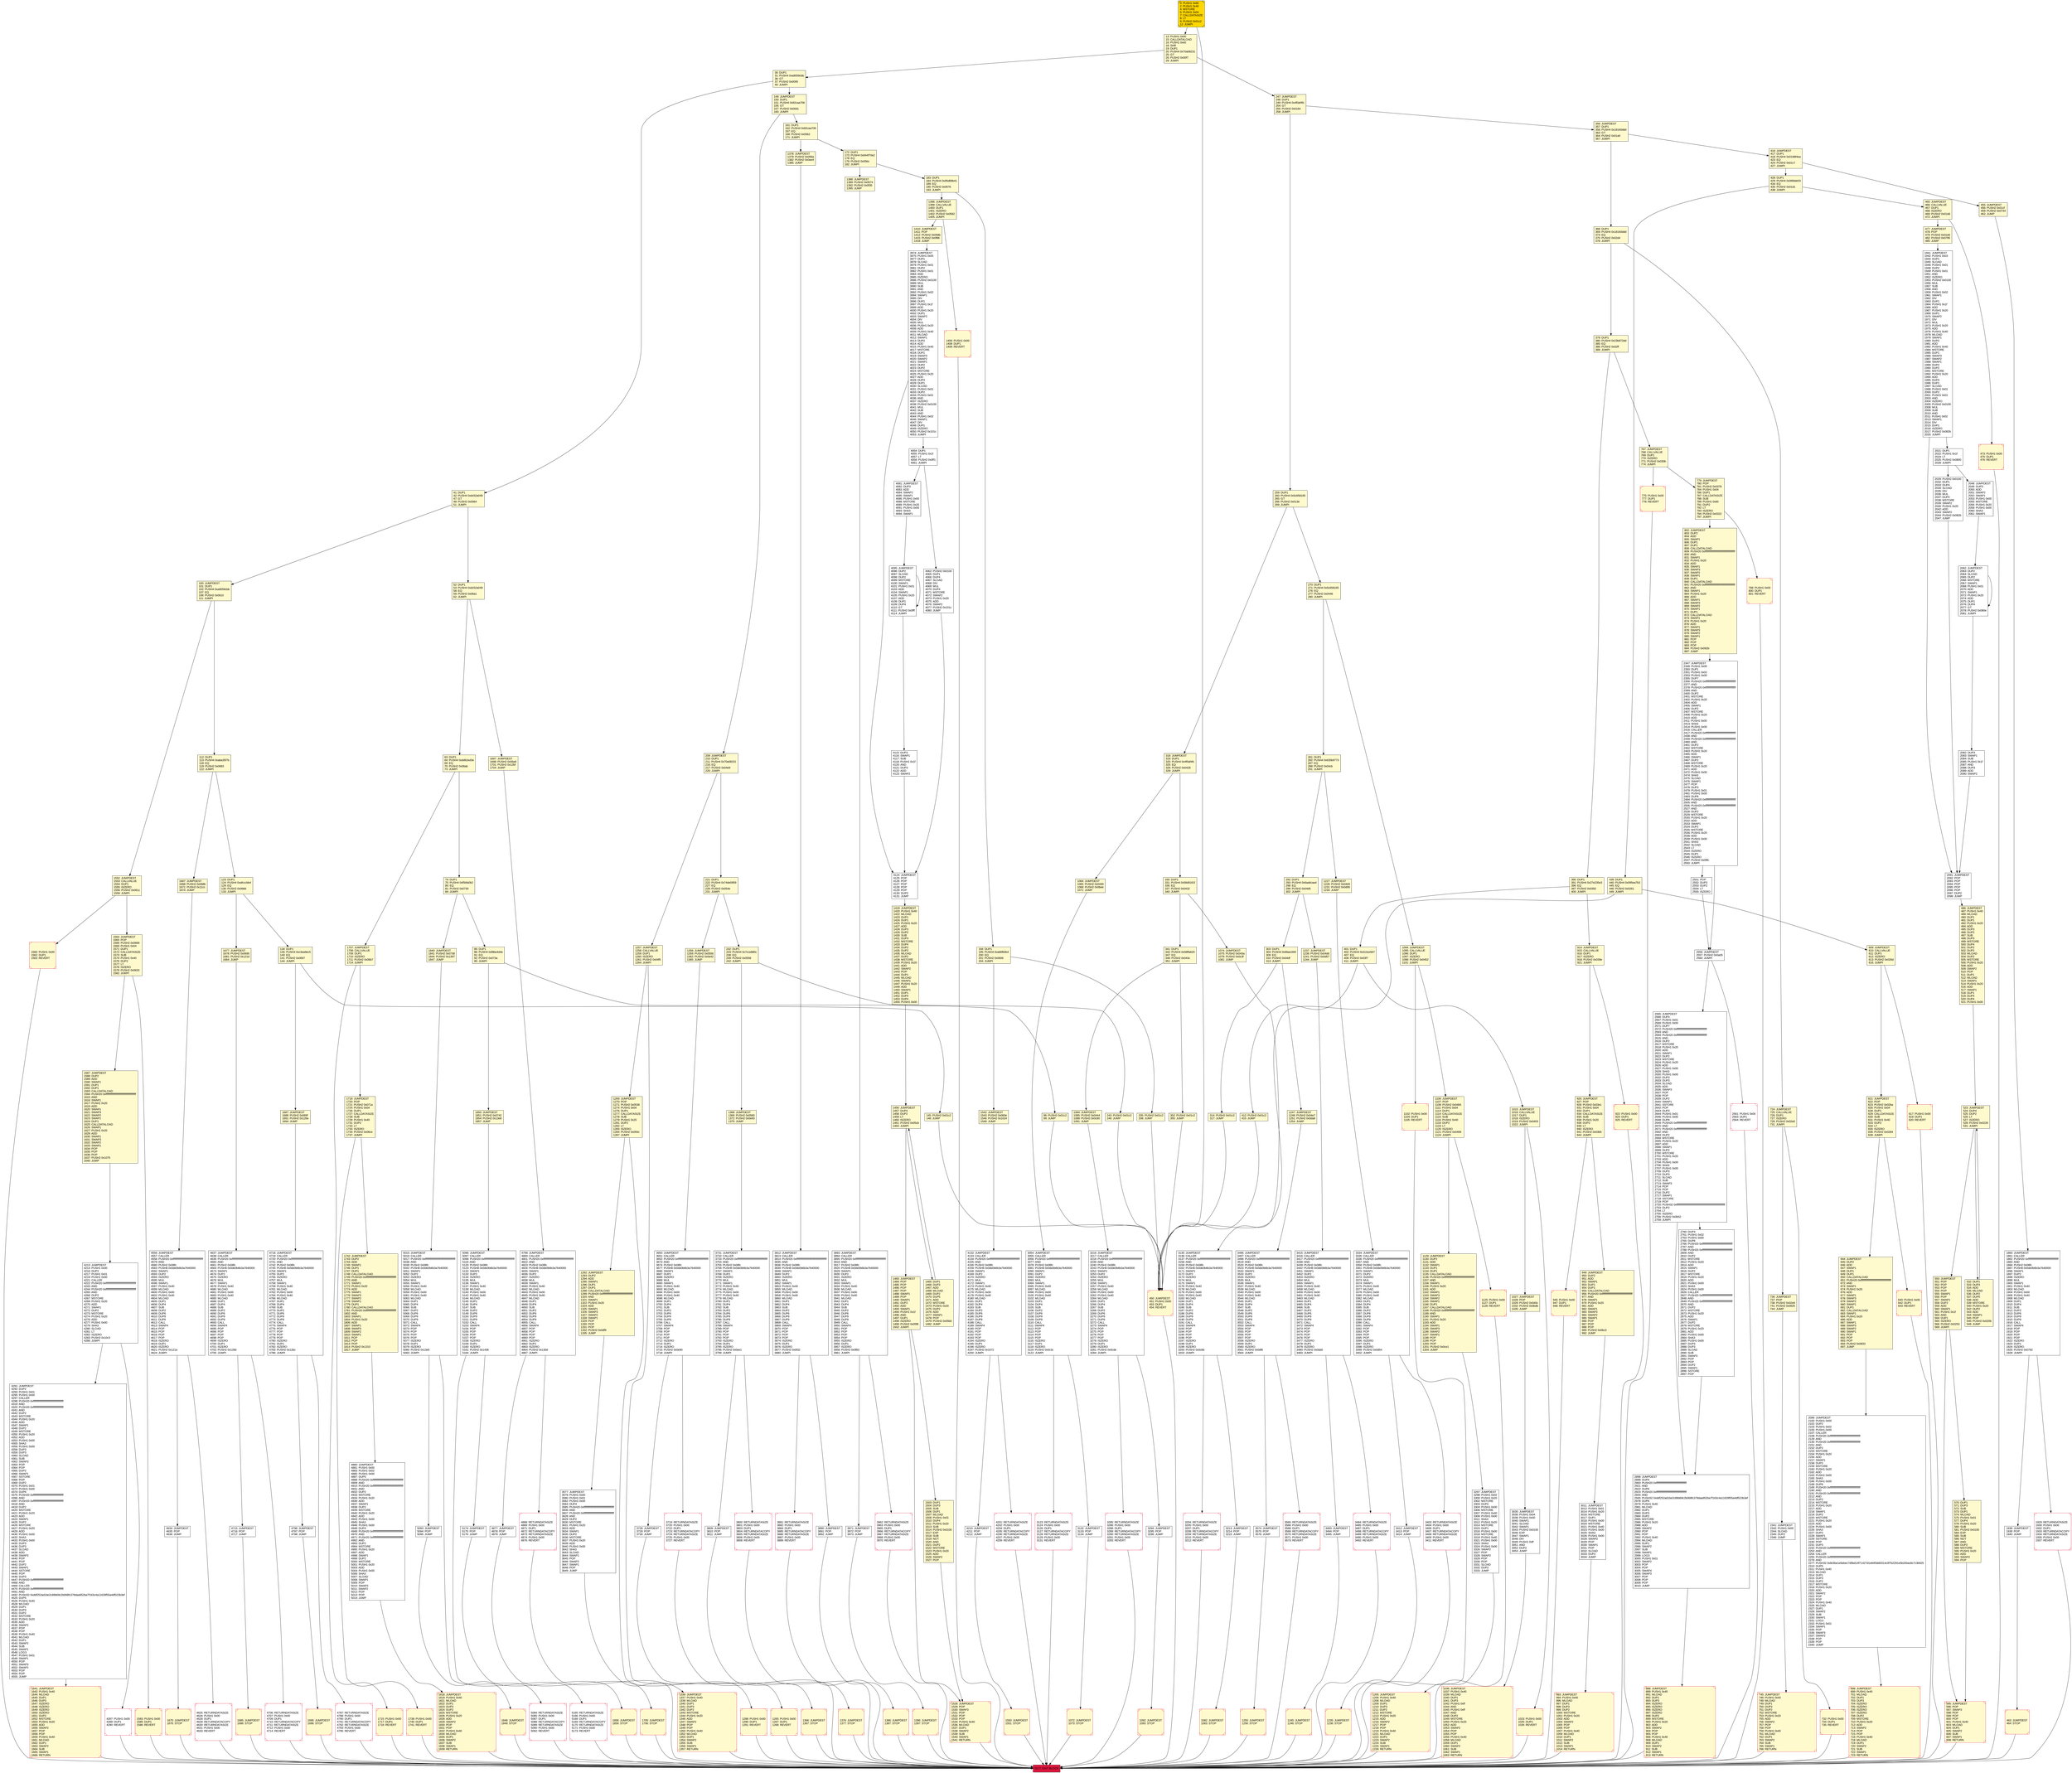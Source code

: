 digraph G {
bgcolor=transparent rankdir=UD;
node [shape=box style=filled color=black fillcolor=white fontname=arial fontcolor=black];
341 [label="341: DUP1\l342: PUSH4 0x58ffa620\l347: EQ\l348: PUSH2 0x043c\l351: JUMPI\l" fillcolor=lemonchiffon ];
0 [label="0: PUSH1 0x80\l2: PUSH1 0x40\l4: MSTORE\l5: PUSH1 0x04\l7: CALLDATASIZE\l8: LT\l9: PUSH2 0x01c2\l12: JUMPI\l" fillcolor=lemonchiffon shape=Msquare fillcolor=gold ];
4625 [label="4625: RETURNDATASIZE\l4626: PUSH1 0x00\l4628: DUP1\l4629: RETURNDATACOPY\l4630: RETURNDATASIZE\l4631: PUSH1 0x00\l4633: REVERT\l" shape=Msquare color=crimson ];
5015 [label="5015: JUMPDEST\l5016: CALLER\l5017: PUSH20 0xffffffffffffffffffffffffffffffffffffffff\l5038: AND\l5039: PUSH2 0x08fc\l5042: PUSH8 0x0de0b6b3a7640000\l5051: SWAP1\l5052: DUP2\l5053: ISZERO\l5054: MUL\l5055: SWAP1\l5056: PUSH1 0x40\l5058: MLOAD\l5059: PUSH1 0x00\l5061: PUSH1 0x40\l5063: MLOAD\l5064: DUP1\l5065: DUP4\l5066: SUB\l5067: DUP2\l5068: DUP6\l5069: DUP9\l5070: DUP9\l5071: CALL\l5072: SWAP4\l5073: POP\l5074: POP\l5075: POP\l5076: POP\l5077: ISZERO\l5078: DUP1\l5079: ISZERO\l5080: PUSH2 0x13e5\l5083: JUMPI\l" ];
945 [label="945: PUSH1 0x00\l947: DUP1\l948: REVERT\l" fillcolor=lemonchiffon shape=Msquare color=crimson ];
3890 [label="3890: JUMPDEST\l3891: POP\l3892: JUMP\l" ];
439 [label="439: DUP1\l440: PUSH4 0x095ea7b3\l445: EQ\l446: PUSH2 0x0261\l449: JUMPI\l" fillcolor=lemonchiffon ];
3577 [label="3577: JUMPDEST\l3578: PUSH1 0x00\l3580: PUSH1 0x01\l3582: PUSH1 0x00\l3584: DUP4\l3585: PUSH20 0xffffffffffffffffffffffffffffffffffffffff\l3606: AND\l3607: PUSH20 0xffffffffffffffffffffffffffffffffffffffff\l3628: AND\l3629: DUP2\l3630: MSTORE\l3631: PUSH1 0x20\l3633: ADD\l3634: SWAP1\l3635: DUP2\l3636: MSTORE\l3637: PUSH1 0x20\l3639: ADD\l3640: PUSH1 0x00\l3642: SHA3\l3643: SLOAD\l3644: SWAP1\l3645: POP\l3646: SWAP2\l3647: SWAP1\l3648: POP\l3649: JUMP\l" ];
2082 [label="2082: DUP3\l2083: SWAP1\l2084: SUB\l2085: PUSH1 0x1f\l2087: AND\l2088: DUP3\l2089: ADD\l2090: SWAP2\l" ];
2091 [label="2091: JUMPDEST\l2092: POP\l2093: POP\l2094: POP\l2095: POP\l2096: POP\l2097: DUP2\l2098: JUMP\l" ];
368 [label="368: DUP1\l369: PUSH4 0x18160ddd\l374: EQ\l375: PUSH2 0x02d4\l378: JUMPI\l" fillcolor=lemonchiffon ];
3297 [label="3297: JUMPDEST\l3298: PUSH1 0x02\l3300: PUSH1 0x20\l3302: MSTORE\l3303: DUP2\l3304: PUSH1 0x00\l3306: MSTORE\l3307: PUSH1 0x40\l3309: PUSH1 0x00\l3311: SHA3\l3312: PUSH1 0x20\l3314: MSTORE\l3315: DUP1\l3316: PUSH1 0x00\l3318: MSTORE\l3319: PUSH1 0x40\l3321: PUSH1 0x00\l3323: SHA3\l3324: PUSH1 0x00\l3326: SWAP2\l3327: POP\l3328: SWAP2\l3329: POP\l3330: POP\l3331: SLOAD\l3332: DUP2\l3333: JUMP\l" ];
3123 [label="3123: RETURNDATASIZE\l3124: PUSH1 0x00\l3126: DUP1\l3127: RETURNDATACOPY\l3128: RETURNDATASIZE\l3129: PUSH1 0x00\l3131: REVERT\l" shape=Msquare color=crimson ];
4124 [label="4124: JUMPDEST\l4125: POP\l4126: POP\l4127: POP\l4128: POP\l4129: POP\l4130: DUP2\l4131: JUMP\l" ];
4877 [label="4877: JUMPDEST\l4878: POP\l4879: JUMP\l" ];
4115 [label="4115: DUP3\l4116: SWAP1\l4117: SUB\l4118: PUSH1 0x1f\l4120: AND\l4121: DUP3\l4122: ADD\l4123: SWAP2\l" ];
4556 [label="4556: JUMPDEST\l4557: CALLER\l4558: PUSH20 0xffffffffffffffffffffffffffffffffffffffff\l4579: AND\l4580: PUSH2 0x08fc\l4583: PUSH8 0x0de0b6b3a7640000\l4592: SWAP1\l4593: DUP2\l4594: ISZERO\l4595: MUL\l4596: SWAP1\l4597: PUSH1 0x40\l4599: MLOAD\l4600: PUSH1 0x00\l4602: PUSH1 0x40\l4604: MLOAD\l4605: DUP1\l4606: DUP4\l4607: SUB\l4608: DUP2\l4609: DUP6\l4610: DUP9\l4611: DUP9\l4612: CALL\l4613: SWAP4\l4614: POP\l4615: POP\l4616: POP\l4617: POP\l4618: ISZERO\l4619: DUP1\l4620: ISZERO\l4621: PUSH2 0x121a\l4624: JUMPI\l" ];
4213 [label="4213: JUMPDEST\l4214: PUSH1 0x00\l4216: DUP2\l4217: PUSH1 0x01\l4219: PUSH1 0x00\l4221: CALLER\l4222: PUSH20 0xffffffffffffffffffffffffffffffffffffffff\l4243: AND\l4244: PUSH20 0xffffffffffffffffffffffffffffffffffffffff\l4265: AND\l4266: DUP2\l4267: MSTORE\l4268: PUSH1 0x20\l4270: ADD\l4271: SWAP1\l4272: DUP2\l4273: MSTORE\l4274: PUSH1 0x20\l4276: ADD\l4277: PUSH1 0x00\l4279: SHA3\l4280: SLOAD\l4281: LT\l4282: ISZERO\l4283: PUSH2 0x10c3\l4286: JUMPI\l" ];
4799 [label="4799: JUMPDEST\l4800: CALLER\l4801: PUSH20 0xffffffffffffffffffffffffffffffffffffffff\l4822: AND\l4823: PUSH2 0x08fc\l4826: PUSH8 0x0de0b6b3a7640000\l4835: SWAP1\l4836: DUP2\l4837: ISZERO\l4838: MUL\l4839: SWAP1\l4840: PUSH1 0x40\l4842: MLOAD\l4843: PUSH1 0x00\l4845: PUSH1 0x40\l4847: MLOAD\l4848: DUP1\l4849: DUP4\l4850: SUB\l4851: DUP2\l4852: DUP6\l4853: DUP9\l4854: DUP9\l4855: CALL\l4856: SWAP4\l4857: POP\l4858: POP\l4859: POP\l4860: POP\l4861: ISZERO\l4862: DUP1\l4863: ISZERO\l4864: PUSH2 0x130d\l4867: JUMPI\l" ];
736 [label="736: JUMPDEST\l737: POP\l738: PUSH2 0x02e9\l741: PUSH2 0x0925\l744: JUMP\l" fillcolor=lemonchiffon ];
3135 [label="3135: JUMPDEST\l3136: CALLER\l3137: PUSH20 0xffffffffffffffffffffffffffffffffffffffff\l3158: AND\l3159: PUSH2 0x08fc\l3162: PUSH8 0x0de0b6b3a7640000\l3171: SWAP1\l3172: DUP2\l3173: ISZERO\l3174: MUL\l3175: SWAP1\l3176: PUSH1 0x40\l3178: MLOAD\l3179: PUSH1 0x00\l3181: PUSH1 0x40\l3183: MLOAD\l3184: DUP1\l3185: DUP4\l3186: SUB\l3187: DUP2\l3188: DUP6\l3189: DUP9\l3190: DUP9\l3191: CALL\l3192: SWAP4\l3193: POP\l3194: POP\l3195: POP\l3196: POP\l3197: ISZERO\l3198: DUP1\l3199: ISZERO\l3200: PUSH2 0x0c8d\l3203: JUMPI\l" ];
352 [label="352: PUSH2 0x01c2\l355: JUMP\l" fillcolor=lemonchiffon ];
5165 [label="5165: RETURNDATASIZE\l5166: PUSH1 0x00\l5168: DUP1\l5169: RETURNDATACOPY\l5170: RETURNDATASIZE\l5171: PUSH1 0x00\l5173: REVERT\l" shape=Msquare color=crimson ];
1483 [label="1483: JUMPDEST\l1484: POP\l1485: POP\l1486: POP\l1487: POP\l1488: SWAP1\l1489: POP\l1490: SWAP1\l1491: DUP2\l1492: ADD\l1493: SWAP1\l1494: PUSH1 0x1f\l1496: AND\l1497: DUP1\l1498: ISZERO\l1499: PUSH2 0x05f8\l1502: JUMPI\l" fillcolor=lemonchiffon ];
5177 [label="5177: EXIT BLOCK\l" fillcolor=crimson ];
922 [label="922: PUSH1 0x00\l924: DUP1\l925: REVERT\l" fillcolor=lemonchiffon shape=Msquare color=crimson ];
1707 [label="1707: JUMPDEST\l1708: CALLVALUE\l1709: DUP1\l1710: ISZERO\l1711: PUSH2 0x06b7\l1714: JUMPI\l" fillcolor=lemonchiffon ];
1247 [label="1247: JUMPDEST\l1248: PUSH2 0x04e7\l1251: PUSH2 0x0da8\l1254: JUMP\l" fillcolor=lemonchiffon ];
161 [label="161: DUP1\l162: PUSH4 0x82caa706\l167: EQ\l168: PUSH2 0x0562\l171: JUMPI\l" fillcolor=lemonchiffon ];
1378 [label="1378: JUMPDEST\l1379: PUSH2 0x056a\l1382: PUSH2 0x0ee4\l1385: JUMP\l" fillcolor=lemonchiffon ];
888 [label="888: JUMPDEST\l889: PUSH1 0x40\l891: MLOAD\l892: DUP1\l893: DUP3\l894: ISZERO\l895: ISZERO\l896: ISZERO\l897: ISZERO\l898: DUP2\l899: MSTORE\l900: PUSH1 0x20\l902: ADD\l903: SWAP2\l904: POP\l905: POP\l906: PUSH1 0x40\l908: MLOAD\l909: DUP1\l910: SWAP2\l911: SUB\l912: SWAP1\l913: RETURN\l" fillcolor=lemonchiffon shape=Msquare color=crimson ];
1368 [label="1368: JUMPDEST\l1369: PUSH2 0x0560\l1372: PUSH2 0x0e93\l1375: JUMP\l" fillcolor=lemonchiffon ];
1358 [label="1358: JUMPDEST\l1359: PUSH2 0x0556\l1362: PUSH2 0x0e42\l1365: JUMP\l" fillcolor=lemonchiffon ];
13 [label="13: PUSH1 0x00\l15: CALLDATALOAD\l16: PUSH1 0xe0\l18: SHR\l19: DUP1\l20: PUSH4 0x70a08231\l25: GT\l26: PUSH2 0x00f7\l29: JUMPI\l" fillcolor=lemonchiffon ];
356 [label="356: JUMPDEST\l357: DUP1\l358: PUSH4 0x18160ddd\l363: GT\l364: PUSH2 0x01a0\l367: JUMPI\l" fillcolor=lemonchiffon ];
993 [label="993: JUMPDEST\l994: PUSH1 0x40\l996: MLOAD\l997: DUP1\l998: DUP3\l999: DUP2\l1000: MSTORE\l1001: PUSH1 0x20\l1003: ADD\l1004: SWAP2\l1005: POP\l1006: POP\l1007: PUSH1 0x40\l1009: MLOAD\l1010: DUP1\l1011: SWAP2\l1012: SUB\l1013: SWAP1\l1014: RETURN\l" fillcolor=lemonchiffon shape=Msquare color=crimson ];
30 [label="30: DUP1\l31: PUSH4 0xa9059cbb\l36: GT\l37: PUSH2 0x0095\l40: JUMPI\l" fillcolor=lemonchiffon ];
463 [label="463: JUMPDEST\l464: STOP\l" fillcolor=lemonchiffon shape=Msquare color=crimson ];
1860 [label="1860: JUMPDEST\l1861: CALLER\l1862: PUSH20 0xffffffffffffffffffffffffffffffffffffffff\l1883: AND\l1884: PUSH2 0x08fc\l1887: PUSH8 0x0de0b6b3a7640000\l1896: SWAP1\l1897: DUP2\l1898: ISZERO\l1899: MUL\l1900: SWAP1\l1901: PUSH1 0x40\l1903: MLOAD\l1904: PUSH1 0x00\l1906: PUSH1 0x40\l1908: MLOAD\l1909: DUP1\l1910: DUP4\l1911: SUB\l1912: DUP2\l1913: DUP6\l1914: DUP9\l1915: DUP9\l1916: CALL\l1917: SWAP4\l1918: POP\l1919: POP\l1920: POP\l1921: POP\l1922: ISZERO\l1923: DUP1\l1924: ISZERO\l1925: PUSH2 0x0792\l1928: JUMPI\l" ];
724 [label="724: JUMPDEST\l725: CALLVALUE\l726: DUP1\l727: ISZERO\l728: PUSH2 0x02e0\l731: JUMPI\l" fillcolor=lemonchiffon ];
1023 [label="1023: PUSH1 0x00\l1025: DUP1\l1026: REVERT\l" fillcolor=lemonchiffon shape=Msquare color=crimson ];
1528 [label="1528: JUMPDEST\l1529: POP\l1530: SWAP3\l1531: POP\l1532: POP\l1533: POP\l1534: PUSH1 0x40\l1536: MLOAD\l1537: DUP1\l1538: SWAP2\l1539: SUB\l1540: SWAP1\l1541: RETURN\l" fillcolor=lemonchiffon shape=Msquare color=crimson ];
1564 [label="1564: JUMPDEST\l1565: POP\l1566: PUSH2 0x0669\l1569: PUSH1 0x04\l1571: DUP1\l1572: CALLDATASIZE\l1573: SUB\l1574: PUSH1 0x40\l1576: DUP2\l1577: LT\l1578: ISZERO\l1579: PUSH2 0x0633\l1582: JUMPI\l" fillcolor=lemonchiffon ];
1084 [label="1084: JUMPDEST\l1085: PUSH2 0x0444\l1088: PUSH2 0x0c90\l1091: JUMP\l" fillcolor=lemonchiffon ];
270 [label="270: DUP1\l271: PUSH4 0x5c658165\l276: EQ\l277: PUSH2 0x0446\l280: JUMPI\l" fillcolor=lemonchiffon ];
2347 [label="2347: JUMPDEST\l2348: PUSH1 0x00\l2350: DUP1\l2351: PUSH1 0x02\l2353: PUSH1 0x00\l2355: DUP7\l2356: PUSH20 0xffffffffffffffffffffffffffffffffffffffff\l2377: AND\l2378: PUSH20 0xffffffffffffffffffffffffffffffffffffffff\l2399: AND\l2400: DUP2\l2401: MSTORE\l2402: PUSH1 0x20\l2404: ADD\l2405: SWAP1\l2406: DUP2\l2407: MSTORE\l2408: PUSH1 0x20\l2410: ADD\l2411: PUSH1 0x00\l2413: SHA3\l2414: PUSH1 0x00\l2416: CALLER\l2417: PUSH20 0xffffffffffffffffffffffffffffffffffffffff\l2438: AND\l2439: PUSH20 0xffffffffffffffffffffffffffffffffffffffff\l2460: AND\l2461: DUP2\l2462: MSTORE\l2463: PUSH1 0x20\l2465: ADD\l2466: SWAP1\l2467: DUP2\l2468: MSTORE\l2469: PUSH1 0x20\l2471: ADD\l2472: PUSH1 0x00\l2474: SHA3\l2475: SLOAD\l2476: SWAP1\l2477: POP\l2478: DUP3\l2479: PUSH1 0x01\l2481: PUSH1 0x00\l2483: DUP8\l2484: PUSH20 0xffffffffffffffffffffffffffffffffffffffff\l2505: AND\l2506: PUSH20 0xffffffffffffffffffffffffffffffffffffffff\l2527: AND\l2528: DUP2\l2529: MSTORE\l2530: PUSH1 0x20\l2532: ADD\l2533: SWAP1\l2534: DUP2\l2535: MSTORE\l2536: PUSH1 0x20\l2538: ADD\l2539: PUSH1 0x00\l2541: SHA3\l2542: SLOAD\l2543: LT\l2544: ISZERO\l2545: DUP1\l2546: ISZERO\l2547: PUSH2 0x09fc\l2550: JUMPI\l" ];
3650 [label="3650: JUMPDEST\l3651: CALLER\l3652: PUSH20 0xffffffffffffffffffffffffffffffffffffffff\l3673: AND\l3674: PUSH2 0x08fc\l3677: PUSH8 0x0de0b6b3a7640000\l3686: SWAP1\l3687: DUP2\l3688: ISZERO\l3689: MUL\l3690: SWAP1\l3691: PUSH1 0x40\l3693: MLOAD\l3694: PUSH1 0x00\l3696: PUSH1 0x40\l3698: MLOAD\l3699: DUP1\l3700: DUP4\l3701: SUB\l3702: DUP2\l3703: DUP6\l3704: DUP9\l3705: DUP9\l3706: CALL\l3707: SWAP4\l3708: POP\l3709: POP\l3710: POP\l3711: POP\l3712: ISZERO\l3713: DUP1\l3714: ISZERO\l3715: PUSH2 0x0e90\l3718: JUMPI\l" ];
1257 [label="1257: JUMPDEST\l1258: CALLVALUE\l1259: DUP1\l1260: ISZERO\l1261: PUSH2 0x04f5\l1264: JUMPI\l" fillcolor=lemonchiffon ];
314 [label="314: PUSH2 0x01c2\l317: JUMP\l" fillcolor=lemonchiffon ];
4201 [label="4201: RETURNDATASIZE\l4202: PUSH1 0x00\l4204: DUP1\l4205: RETURNDATACOPY\l4206: RETURNDATASIZE\l4207: PUSH1 0x00\l4209: REVERT\l" shape=Msquare color=crimson ];
3412 [label="3412: JUMPDEST\l3413: POP\l3414: JUMP\l" ];
473 [label="473: PUSH1 0x00\l475: DUP1\l476: REVERT\l" fillcolor=lemonchiffon shape=Msquare color=crimson ];
4706 [label="4706: RETURNDATASIZE\l4707: PUSH1 0x00\l4709: DUP1\l4710: RETURNDATACOPY\l4711: RETURNDATASIZE\l4712: PUSH1 0x00\l4714: REVERT\l" shape=Msquare color=crimson ];
3496 [label="3496: JUMPDEST\l3497: CALLER\l3498: PUSH20 0xffffffffffffffffffffffffffffffffffffffff\l3519: AND\l3520: PUSH2 0x08fc\l3523: PUSH8 0x0de0b6b3a7640000\l3532: SWAP1\l3533: DUP2\l3534: ISZERO\l3535: MUL\l3536: SWAP1\l3537: PUSH1 0x40\l3539: MLOAD\l3540: PUSH1 0x00\l3542: PUSH1 0x40\l3544: MLOAD\l3545: DUP1\l3546: DUP4\l3547: SUB\l3548: DUP2\l3549: DUP6\l3550: DUP9\l3551: DUP9\l3552: CALL\l3553: SWAP4\l3554: POP\l3555: POP\l3556: POP\l3557: POP\l3558: ISZERO\l3559: DUP1\l3560: ISZERO\l3561: PUSH2 0x0df6\l3564: JUMPI\l" ];
3054 [label="3054: JUMPDEST\l3055: CALLER\l3056: PUSH20 0xffffffffffffffffffffffffffffffffffffffff\l3077: AND\l3078: PUSH2 0x08fc\l3081: PUSH8 0x0de0b6b3a7640000\l3090: SWAP1\l3091: DUP2\l3092: ISZERO\l3093: MUL\l3094: SWAP1\l3095: PUSH1 0x40\l3097: MLOAD\l3098: PUSH1 0x00\l3100: PUSH1 0x40\l3102: MLOAD\l3103: DUP1\l3104: DUP4\l3105: SUB\l3106: DUP2\l3107: DUP6\l3108: DUP9\l3109: DUP9\l3110: CALL\l3111: SWAP4\l3112: POP\l3113: POP\l3114: POP\l3115: POP\l3116: ISZERO\l3117: DUP1\l3118: ISZERO\l3119: PUSH2 0x0c3c\l3122: JUMPI\l" ];
3493 [label="3493: JUMPDEST\l3494: POP\l3495: JUMP\l" ];
123 [label="123: DUP1\l124: PUSH4 0xafcccbb4\l129: EQ\l130: PUSH2 0x068d\l133: JUMPI\l" fillcolor=lemonchiffon ];
4880 [label="4880: JUMPDEST\l4881: PUSH1 0x00\l4883: PUSH1 0x02\l4885: PUSH1 0x00\l4887: DUP5\l4888: PUSH20 0xffffffffffffffffffffffffffffffffffffffff\l4909: AND\l4910: PUSH20 0xffffffffffffffffffffffffffffffffffffffff\l4931: AND\l4932: DUP2\l4933: MSTORE\l4934: PUSH1 0x20\l4936: ADD\l4937: SWAP1\l4938: DUP2\l4939: MSTORE\l4940: PUSH1 0x20\l4942: ADD\l4943: PUSH1 0x00\l4945: SHA3\l4946: PUSH1 0x00\l4948: DUP4\l4949: PUSH20 0xffffffffffffffffffffffffffffffffffffffff\l4970: AND\l4971: PUSH20 0xffffffffffffffffffffffffffffffffffffffff\l4992: AND\l4993: DUP2\l4994: MSTORE\l4995: PUSH1 0x20\l4997: ADD\l4998: SWAP1\l4999: DUP2\l5000: MSTORE\l5001: PUSH1 0x20\l5003: ADD\l5004: PUSH1 0x00\l5006: SHA3\l5007: SLOAD\l5008: SWAP1\l5009: POP\l5010: SWAP3\l5011: SWAP2\l5012: POP\l5013: POP\l5014: JUMP\l" ];
1336 [label="1336: JUMPDEST\l1337: PUSH1 0x40\l1339: MLOAD\l1340: DUP1\l1341: DUP3\l1342: DUP2\l1343: MSTORE\l1344: PUSH1 0x20\l1346: ADD\l1347: SWAP2\l1348: POP\l1349: POP\l1350: PUSH1 0x40\l1352: MLOAD\l1353: DUP1\l1354: SWAP2\l1355: SUB\l1356: SWAP1\l1357: RETURN\l" fillcolor=lemonchiffon shape=Msquare color=crimson ];
1227 [label="1227: JUMPDEST\l1228: PUSH2 0x04d3\l1231: PUSH2 0x0d06\l1234: JUMP\l" fillcolor=lemonchiffon ];
41 [label="41: DUP1\l42: PUSH4 0xdc52a049\l47: GT\l48: PUSH2 0x0064\l51: JUMPI\l" fillcolor=lemonchiffon ];
1552 [label="1552: JUMPDEST\l1553: CALLVALUE\l1554: DUP1\l1555: ISZERO\l1556: PUSH2 0x061c\l1559: JUMPI\l" fillcolor=lemonchiffon ];
2341 [label="2341: JUMPDEST\l2342: PUSH1 0x00\l2344: SLOAD\l2345: DUP2\l2346: JUMP\l" ];
85 [label="85: DUP1\l86: PUSH4 0xf8be4d4e\l91: EQ\l92: PUSH2 0x073a\l95: JUMPI\l" fillcolor=lemonchiffon ];
2062 [label="2062: JUMPDEST\l2063: DUP2\l2064: SLOAD\l2065: DUP2\l2066: MSTORE\l2067: SWAP1\l2068: PUSH1 0x01\l2070: ADD\l2071: SWAP1\l2072: PUSH1 0x20\l2074: ADD\l2075: DUP1\l2076: DUP4\l2077: GT\l2078: PUSH2 0x080e\l2081: JUMPI\l" ];
247 [label="247: JUMPDEST\l248: DUP1\l249: PUSH4 0x4f0af4fc\l254: GT\l255: PUSH2 0x0164\l258: JUMPI\l" fillcolor=lemonchiffon ];
3719 [label="3719: RETURNDATASIZE\l3720: PUSH1 0x00\l3722: DUP1\l3723: RETURNDATACOPY\l3724: RETURNDATASIZE\l3725: PUSH1 0x00\l3727: REVERT\l" shape=Msquare color=crimson ];
3204 [label="3204: RETURNDATASIZE\l3205: PUSH1 0x00\l3207: DUP1\l3208: RETURNDATACOPY\l3209: RETURNDATASIZE\l3210: PUSH1 0x00\l3212: REVERT\l" shape=Msquare color=crimson ];
3216 [label="3216: JUMPDEST\l3217: CALLER\l3218: PUSH20 0xffffffffffffffffffffffffffffffffffffffff\l3239: AND\l3240: PUSH2 0x08fc\l3243: PUSH8 0x0de0b6b3a7640000\l3252: SWAP1\l3253: DUP2\l3254: ISZERO\l3255: MUL\l3256: SWAP1\l3257: PUSH1 0x40\l3259: MLOAD\l3260: PUSH1 0x00\l3262: PUSH1 0x40\l3264: MLOAD\l3265: DUP1\l3266: DUP4\l3267: SUB\l3268: DUP2\l3269: DUP6\l3270: DUP9\l3271: DUP9\l3272: CALL\l3273: SWAP4\l3274: POP\l3275: POP\l3276: POP\l3277: POP\l3278: ISZERO\l3279: DUP1\l3280: ISZERO\l3281: PUSH2 0x0cde\l3284: JUMPI\l" ];
3971 [label="3971: JUMPDEST\l3972: POP\l3973: JUMP\l" ];
775 [label="775: PUSH1 0x00\l777: DUP1\l778: REVERT\l" fillcolor=lemonchiffon shape=Msquare color=crimson ];
644 [label="644: JUMPDEST\l645: DUP2\l646: ADD\l647: SWAP1\l648: DUP1\l649: DUP1\l650: CALLDATALOAD\l651: PUSH20 0xffffffffffffffffffffffffffffffffffffffff\l672: AND\l673: SWAP1\l674: PUSH1 0x20\l676: ADD\l677: SWAP1\l678: SWAP3\l679: SWAP2\l680: SWAP1\l681: DUP1\l682: CALLDATALOAD\l683: SWAP1\l684: PUSH1 0x20\l686: ADD\l687: SWAP1\l688: SWAP3\l689: SWAP2\l690: SWAP1\l691: POP\l692: POP\l693: POP\l694: PUSH2 0x0833\l697: JUMP\l" fillcolor=lemonchiffon ];
4787 [label="4787: RETURNDATASIZE\l4788: PUSH1 0x00\l4790: DUP1\l4791: RETURNDATACOPY\l4792: RETURNDATASIZE\l4793: PUSH1 0x00\l4795: REVERT\l" shape=Msquare color=crimson ];
1288 [label="1288: PUSH1 0x00\l1290: DUP1\l1291: REVERT\l" fillcolor=lemonchiffon shape=Msquare color=crimson ];
1818 [label="1818: JUMPDEST\l1819: PUSH1 0x40\l1821: MLOAD\l1822: DUP1\l1823: DUP3\l1824: DUP2\l1825: MSTORE\l1826: PUSH1 0x20\l1828: ADD\l1829: SWAP2\l1830: POP\l1831: POP\l1832: PUSH1 0x40\l1834: MLOAD\l1835: DUP1\l1836: SWAP2\l1837: SUB\l1838: SWAP1\l1839: RETURN\l" fillcolor=lemonchiffon shape=Msquare color=crimson ];
1848 [label="1848: JUMPDEST\l1849: STOP\l" fillcolor=lemonchiffon shape=Msquare color=crimson ];
4291 [label="4291: JUMPDEST\l4292: DUP2\l4293: PUSH1 0x01\l4295: PUSH1 0x00\l4297: CALLER\l4298: PUSH20 0xffffffffffffffffffffffffffffffffffffffff\l4319: AND\l4320: PUSH20 0xffffffffffffffffffffffffffffffffffffffff\l4341: AND\l4342: DUP2\l4343: MSTORE\l4344: PUSH1 0x20\l4346: ADD\l4347: SWAP1\l4348: DUP2\l4349: MSTORE\l4350: PUSH1 0x20\l4352: ADD\l4353: PUSH1 0x00\l4355: SHA3\l4356: PUSH1 0x00\l4358: DUP3\l4359: DUP3\l4360: SLOAD\l4361: SUB\l4362: SWAP3\l4363: POP\l4364: POP\l4365: DUP2\l4366: SWAP1\l4367: SSTORE\l4368: POP\l4369: DUP2\l4370: PUSH1 0x01\l4372: PUSH1 0x00\l4374: DUP6\l4375: PUSH20 0xffffffffffffffffffffffffffffffffffffffff\l4396: AND\l4397: PUSH20 0xffffffffffffffffffffffffffffffffffffffff\l4418: AND\l4419: DUP2\l4420: MSTORE\l4421: PUSH1 0x20\l4423: ADD\l4424: SWAP1\l4425: DUP2\l4426: MSTORE\l4427: PUSH1 0x20\l4429: ADD\l4430: PUSH1 0x00\l4432: SHA3\l4433: PUSH1 0x00\l4435: DUP3\l4436: DUP3\l4437: SLOAD\l4438: ADD\l4439: SWAP3\l4440: POP\l4441: POP\l4442: DUP2\l4443: SWAP1\l4444: SSTORE\l4445: POP\l4446: DUP3\l4447: PUSH20 0xffffffffffffffffffffffffffffffffffffffff\l4468: AND\l4469: CALLER\l4470: PUSH20 0xffffffffffffffffffffffffffffffffffffffff\l4491: AND\l4492: PUSH32 0xddf252ad1be2c89b69c2b068fc378daa952ba7f163c4a11628f55a4df523b3ef\l4525: DUP5\l4526: PUSH1 0x40\l4528: MLOAD\l4529: DUP1\l4530: DUP3\l4531: DUP2\l4532: MSTORE\l4533: PUSH1 0x20\l4535: ADD\l4536: SWAP2\l4537: POP\l4538: POP\l4539: PUSH1 0x40\l4541: MLOAD\l4542: DUP1\l4543: SWAP2\l4544: SUB\l4545: SWAP1\l4546: LOG3\l4547: PUSH1 0x01\l4549: SWAP1\l4550: POP\l4551: SWAP3\l4552: SWAP2\l4553: POP\l4554: POP\l4555: JUMP\l" ];
1938 [label="1938: JUMPDEST\l1939: POP\l1940: JUMP\l" ];
1237 [label="1237: JUMPDEST\l1238: PUSH2 0x04dd\l1241: PUSH2 0x0d57\l1244: JUMP\l" fillcolor=lemonchiffon ];
609 [label="609: JUMPDEST\l610: CALLVALUE\l611: DUP1\l612: ISZERO\l613: PUSH2 0x026d\l616: JUMPI\l" fillcolor=lemonchiffon ];
798 [label="798: PUSH1 0x00\l800: DUP1\l801: REVERT\l" fillcolor=lemonchiffon shape=Msquare color=crimson ];
1366 [label="1366: JUMPDEST\l1367: STOP\l" fillcolor=lemonchiffon shape=Msquare color=crimson ];
5093 [label="5093: JUMPDEST\l5094: POP\l5095: JUMP\l" ];
3800 [label="3800: RETURNDATASIZE\l3801: PUSH1 0x00\l3803: DUP1\l3804: RETURNDATACOPY\l3805: RETURNDATASIZE\l3806: PUSH1 0x00\l3808: REVERT\l" shape=Msquare color=crimson ];
100 [label="100: JUMPDEST\l101: DUP1\l102: PUSH4 0xa9059cbb\l107: EQ\l108: PUSH2 0x0610\l111: JUMPI\l" fillcolor=lemonchiffon ];
412 [label="412: PUSH2 0x01c2\l415: JUMP\l" fillcolor=lemonchiffon ];
1542 [label="1542: JUMPDEST\l1543: PUSH2 0x060e\l1546: PUSH2 0x1024\l1549: JUMP\l" fillcolor=lemonchiffon ];
3285 [label="3285: RETURNDATASIZE\l3286: PUSH1 0x00\l3288: DUP1\l3289: RETURNDATACOPY\l3290: RETURNDATASIZE\l3291: PUSH1 0x00\l3293: REVERT\l" shape=Msquare color=crimson ];
2565 [label="2565: JUMPDEST\l2566: DUP3\l2567: PUSH1 0x01\l2569: PUSH1 0x00\l2571: DUP7\l2572: PUSH20 0xffffffffffffffffffffffffffffffffffffffff\l2593: AND\l2594: PUSH20 0xffffffffffffffffffffffffffffffffffffffff\l2615: AND\l2616: DUP2\l2617: MSTORE\l2618: PUSH1 0x20\l2620: ADD\l2621: SWAP1\l2622: DUP2\l2623: MSTORE\l2624: PUSH1 0x20\l2626: ADD\l2627: PUSH1 0x00\l2629: SHA3\l2630: PUSH1 0x00\l2632: DUP3\l2633: DUP3\l2634: SLOAD\l2635: ADD\l2636: SWAP3\l2637: POP\l2638: POP\l2639: DUP2\l2640: SWAP1\l2641: SSTORE\l2642: POP\l2643: DUP3\l2644: PUSH1 0x01\l2646: PUSH1 0x00\l2648: DUP8\l2649: PUSH20 0xffffffffffffffffffffffffffffffffffffffff\l2670: AND\l2671: PUSH20 0xffffffffffffffffffffffffffffffffffffffff\l2692: AND\l2693: DUP2\l2694: MSTORE\l2695: PUSH1 0x20\l2697: ADD\l2698: SWAP1\l2699: DUP2\l2700: MSTORE\l2701: PUSH1 0x20\l2703: ADD\l2704: PUSH1 0x00\l2706: SHA3\l2707: PUSH1 0x00\l2709: DUP3\l2710: DUP3\l2711: SLOAD\l2712: SUB\l2713: SWAP3\l2714: POP\l2715: POP\l2716: DUP2\l2717: SWAP1\l2718: SSTORE\l2719: POP\l2720: PUSH32 0xffffffffffffffffffffffffffffffffffffffffffffffffffffffffffffffff\l2753: DUP2\l2754: LT\l2755: ISZERO\l2756: PUSH2 0x0b52\l2759: JUMPI\l" ];
401 [label="401: DUP1\l402: PUSH4 0x313ce567\l407: EQ\l408: PUSH2 0x03f7\l411: JUMPI\l" fillcolor=lemonchiffon ];
1840 [label="1840: JUMPDEST\l1841: PUSH2 0x0738\l1844: PUSH2 0x1397\l1847: JUMP\l" fillcolor=lemonchiffon ];
2556 [label="2556: JUMPDEST\l2557: PUSH2 0x0a05\l2560: JUMPI\l" ];
3574 [label="3574: JUMPDEST\l3575: POP\l3576: JUMP\l" ];
379 [label="379: DUP1\l380: PUSH4 0x23b872dd\l385: EQ\l386: PUSH2 0x02ff\l389: JUMPI\l" fillcolor=lemonchiffon ];
1503 [label="1503: DUP1\l1504: DUP3\l1505: SUB\l1506: DUP1\l1507: MLOAD\l1508: PUSH1 0x01\l1510: DUP4\l1511: PUSH1 0x20\l1513: SUB\l1514: PUSH2 0x0100\l1517: EXP\l1518: SUB\l1519: NOT\l1520: AND\l1521: DUP2\l1522: MSTORE\l1523: PUSH1 0x20\l1525: ADD\l1526: SWAP2\l1527: POP\l" fillcolor=lemonchiffon ];
1858 [label="1858: JUMPDEST\l1859: STOP\l" fillcolor=lemonchiffon shape=Msquare color=crimson ];
1406 [label="1406: PUSH1 0x00\l1408: DUP1\l1409: REVERT\l" fillcolor=lemonchiffon shape=Msquare color=crimson ];
1396 [label="1396: JUMPDEST\l1397: STOP\l" fillcolor=lemonchiffon shape=Msquare color=crimson ];
2021 [label="2021: DUP1\l2022: PUSH1 0x1f\l2024: LT\l2025: PUSH2 0x0800\l2028: JUMPI\l" ];
1719 [label="1719: JUMPDEST\l1720: POP\l1721: PUSH2 0x071a\l1724: PUSH1 0x04\l1726: DUP1\l1727: CALLDATASIZE\l1728: SUB\l1729: PUSH1 0x40\l1731: DUP2\l1732: LT\l1733: ISZERO\l1734: PUSH2 0x06ce\l1737: JUMPI\l" fillcolor=lemonchiffon ];
63 [label="63: DUP1\l64: PUSH4 0xdd62ed3e\l69: EQ\l70: PUSH2 0x06ab\l73: JUMPI\l" fillcolor=lemonchiffon ];
1064 [label="1064: JUMPDEST\l1065: PUSH2 0x0430\l1068: PUSH2 0x0bee\l1071: JUMP\l" fillcolor=lemonchiffon ];
4081 [label="4081: JUMPDEST\l4082: DUP3\l4083: ADD\l4084: SWAP2\l4085: SWAP1\l4086: PUSH1 0x00\l4088: MSTORE\l4089: PUSH1 0x20\l4091: PUSH1 0x00\l4093: SHA3\l4094: SWAP1\l" ];
3731 [label="3731: JUMPDEST\l3732: CALLER\l3733: PUSH20 0xffffffffffffffffffffffffffffffffffffffff\l3754: AND\l3755: PUSH2 0x08fc\l3758: PUSH8 0x0de0b6b3a7640000\l3767: SWAP1\l3768: DUP2\l3769: ISZERO\l3770: MUL\l3771: SWAP1\l3772: PUSH1 0x40\l3774: MLOAD\l3775: PUSH1 0x00\l3777: PUSH1 0x40\l3779: MLOAD\l3780: DUP1\l3781: DUP4\l3782: SUB\l3783: DUP2\l3784: DUP6\l3785: DUP9\l3786: DUP9\l3787: CALL\l3788: SWAP4\l3789: POP\l3790: POP\l3791: POP\l3792: POP\l3793: ISZERO\l3794: DUP1\l3795: ISZERO\l3796: PUSH2 0x0ee1\l3799: JUMPI\l" ];
428 [label="428: DUP1\l429: PUSH4 0x06fdde03\l434: EQ\l435: PUSH2 0x01d1\l438: JUMPI\l" fillcolor=lemonchiffon ];
2099 [label="2099: JUMPDEST\l2100: PUSH1 0x00\l2102: DUP2\l2103: PUSH1 0x02\l2105: PUSH1 0x00\l2107: CALLER\l2108: PUSH20 0xffffffffffffffffffffffffffffffffffffffff\l2129: AND\l2130: PUSH20 0xffffffffffffffffffffffffffffffffffffffff\l2151: AND\l2152: DUP2\l2153: MSTORE\l2154: PUSH1 0x20\l2156: ADD\l2157: SWAP1\l2158: DUP2\l2159: MSTORE\l2160: PUSH1 0x20\l2162: ADD\l2163: PUSH1 0x00\l2165: SHA3\l2166: PUSH1 0x00\l2168: DUP6\l2169: PUSH20 0xffffffffffffffffffffffffffffffffffffffff\l2190: AND\l2191: PUSH20 0xffffffffffffffffffffffffffffffffffffffff\l2212: AND\l2213: DUP2\l2214: MSTORE\l2215: PUSH1 0x20\l2217: ADD\l2218: SWAP1\l2219: DUP2\l2220: MSTORE\l2221: PUSH1 0x20\l2223: ADD\l2224: PUSH1 0x00\l2226: SHA3\l2227: DUP2\l2228: SWAP1\l2229: SSTORE\l2230: POP\l2231: DUP3\l2232: PUSH20 0xffffffffffffffffffffffffffffffffffffffff\l2253: AND\l2254: CALLER\l2255: PUSH20 0xffffffffffffffffffffffffffffffffffffffff\l2276: AND\l2277: PUSH32 0x8c5be1e5ebec7d5bd14f71427d1e84f3dd0314c0f7b2291e5b200ac8c7c3b925\l2310: DUP5\l2311: PUSH1 0x40\l2313: MLOAD\l2314: DUP1\l2315: DUP3\l2316: DUP2\l2317: MSTORE\l2318: PUSH1 0x20\l2320: ADD\l2321: SWAP2\l2322: POP\l2323: POP\l2324: PUSH1 0x40\l2326: MLOAD\l2327: DUP1\l2328: SWAP2\l2329: SUB\l2330: SWAP1\l2331: LOG3\l2332: PUSH1 0x01\l2334: SWAP1\l2335: POP\l2336: SWAP3\l2337: SWAP2\l2338: POP\l2339: POP\l2340: JUMP\l" ];
1742 [label="1742: JUMPDEST\l1743: DUP2\l1744: ADD\l1745: SWAP1\l1746: DUP1\l1747: DUP1\l1748: CALLDATALOAD\l1749: PUSH20 0xffffffffffffffffffffffffffffffffffffffff\l1770: AND\l1771: SWAP1\l1772: PUSH1 0x20\l1774: ADD\l1775: SWAP1\l1776: SWAP3\l1777: SWAP2\l1778: SWAP1\l1779: DUP1\l1780: CALLDATALOAD\l1781: PUSH20 0xffffffffffffffffffffffffffffffffffffffff\l1802: AND\l1803: SWAP1\l1804: PUSH1 0x20\l1806: ADD\l1807: SWAP1\l1808: SWAP3\l1809: SWAP2\l1810: SWAP1\l1811: POP\l1812: POP\l1813: POP\l1814: PUSH2 0x1310\l1817: JUMP\l" fillcolor=lemonchiffon ];
1376 [label="1376: JUMPDEST\l1377: STOP\l" fillcolor=lemonchiffon shape=Msquare color=crimson ];
767 [label="767: JUMPDEST\l768: CALLVALUE\l769: DUP1\l770: ISZERO\l771: PUSH2 0x030b\l774: JUMPI\l" fillcolor=lemonchiffon ];
259 [label="259: DUP1\l260: PUSH4 0x5c658165\l265: GT\l266: PUSH2 0x013e\l269: JUMPI\l" fillcolor=lemonchiffon ];
1015 [label="1015: JUMPDEST\l1016: CALLVALUE\l1017: DUP1\l1018: ISZERO\l1019: PUSH2 0x0403\l1022: JUMPI\l" fillcolor=lemonchiffon ];
1386 [label="1386: JUMPDEST\l1387: STOP\l" fillcolor=lemonchiffon shape=Msquare color=crimson ];
3035 [label="3035: JUMPDEST\l3036: PUSH1 0x04\l3038: PUSH1 0x00\l3040: SWAP1\l3041: SLOAD\l3042: SWAP1\l3043: PUSH2 0x0100\l3046: EXP\l3047: SWAP1\l3048: DIV\l3049: PUSH1 0xff\l3051: AND\l3052: DUP2\l3053: JUMP\l" ];
1685 [label="1685: JUMPDEST\l1686: STOP\l" fillcolor=lemonchiffon shape=Msquare color=crimson ];
292 [label="292: DUP1\l293: PUSH4 0x6aa6caa4\l298: EQ\l299: PUSH2 0x04d5\l302: JUMPI\l" fillcolor=lemonchiffon ];
183 [label="183: DUP1\l184: PUSH4 0x95d89b41\l189: EQ\l190: PUSH2 0x0576\l193: JUMPI\l" fillcolor=lemonchiffon ];
1205 [label="1205: JUMPDEST\l1206: PUSH1 0x40\l1208: MLOAD\l1209: DUP1\l1210: DUP3\l1211: DUP2\l1212: MSTORE\l1213: PUSH1 0x20\l1215: ADD\l1216: SWAP2\l1217: POP\l1218: POP\l1219: PUSH1 0x40\l1221: MLOAD\l1222: DUP1\l1223: SWAP2\l1224: SUB\l1225: SWAP1\l1226: RETURN\l" fillcolor=lemonchiffon shape=Msquare color=crimson ];
1695 [label="1695: JUMPDEST\l1696: STOP\l" fillcolor=lemonchiffon shape=Msquare color=crimson ];
477 [label="477: JUMPDEST\l478: POP\l479: PUSH2 0x01e6\l482: PUSH2 0x0795\l485: JUMP\l" fillcolor=lemonchiffon ];
5174 [label="5174: JUMPDEST\l5175: POP\l5176: JUMP\l" ];
1715 [label="1715: PUSH1 0x00\l1717: DUP1\l1718: REVERT\l" fillcolor=lemonchiffon shape=Msquare color=crimson ];
1941 [label="1941: JUMPDEST\l1942: PUSH1 0x03\l1944: DUP1\l1945: SLOAD\l1946: PUSH1 0x01\l1948: DUP2\l1949: PUSH1 0x01\l1951: AND\l1952: ISZERO\l1953: PUSH2 0x0100\l1956: MUL\l1957: SUB\l1958: AND\l1959: PUSH1 0x02\l1961: SWAP1\l1962: DIV\l1963: DUP1\l1964: PUSH1 0x1f\l1966: ADD\l1967: PUSH1 0x20\l1969: DUP1\l1970: SWAP2\l1971: DIV\l1972: MUL\l1973: PUSH1 0x20\l1975: ADD\l1976: PUSH1 0x40\l1978: MLOAD\l1979: SWAP1\l1980: DUP2\l1981: ADD\l1982: PUSH1 0x40\l1984: MSTORE\l1985: DUP1\l1986: SWAP3\l1987: SWAP2\l1988: SWAP1\l1989: DUP2\l1990: DUP2\l1991: MSTORE\l1992: PUSH1 0x20\l1994: ADD\l1995: DUP3\l1996: DUP1\l1997: SLOAD\l1998: PUSH1 0x01\l2000: DUP2\l2001: PUSH1 0x01\l2003: AND\l2004: ISZERO\l2005: PUSH2 0x0100\l2008: MUL\l2009: SUB\l2010: AND\l2011: PUSH1 0x02\l2013: SWAP1\l2014: DIV\l2015: DUP1\l2016: ISZERO\l2017: PUSH2 0x082b\l2020: JUMPI\l" ];
3011 [label="3011: JUMPDEST\l3012: PUSH1 0x01\l3014: PUSH1 0x20\l3016: MSTORE\l3017: DUP1\l3018: PUSH1 0x00\l3020: MSTORE\l3021: PUSH1 0x40\l3023: PUSH1 0x00\l3025: SHA3\l3026: PUSH1 0x00\l3028: SWAP2\l3029: POP\l3030: SWAP1\l3031: POP\l3032: SLOAD\l3033: DUP2\l3034: JUMP\l" ];
2048 [label="2048: JUMPDEST\l2049: DUP3\l2050: ADD\l2051: SWAP2\l2052: SWAP1\l2053: PUSH1 0x00\l2055: MSTORE\l2056: PUSH1 0x20\l2058: PUSH1 0x00\l2060: SHA3\l2061: SWAP1\l" ];
3132 [label="3132: JUMPDEST\l3133: POP\l3134: JUMP\l" ];
303 [label="303: DUP1\l304: PUSH4 0x6faec000\l309: EQ\l310: PUSH2 0x04df\l313: JUMPI\l" fillcolor=lemonchiffon ];
4287 [label="4287: PUSH1 0x00\l4289: DUP1\l4290: REVERT\l" shape=Msquare color=crimson ];
1675 [label="1675: JUMPDEST\l1676: STOP\l" fillcolor=lemonchiffon shape=Msquare color=crimson ];
4868 [label="4868: RETURNDATASIZE\l4869: PUSH1 0x00\l4871: DUP1\l4872: RETURNDATACOPY\l4873: RETURNDATASIZE\l4874: PUSH1 0x00\l4876: REVERT\l" shape=Msquare color=crimson ];
640 [label="640: PUSH1 0x00\l642: DUP1\l643: REVERT\l" fillcolor=lemonchiffon shape=Msquare color=crimson ];
1398 [label="1398: JUMPDEST\l1399: CALLVALUE\l1400: DUP1\l1401: ISZERO\l1402: PUSH2 0x0582\l1405: JUMPI\l" fillcolor=lemonchiffon ];
3415 [label="3415: JUMPDEST\l3416: CALLER\l3417: PUSH20 0xffffffffffffffffffffffffffffffffffffffff\l3438: AND\l3439: PUSH2 0x08fc\l3442: PUSH8 0x0de0b6b3a7640000\l3451: SWAP1\l3452: DUP2\l3453: ISZERO\l3454: MUL\l3455: SWAP1\l3456: PUSH1 0x40\l3458: MLOAD\l3459: PUSH1 0x00\l3461: PUSH1 0x40\l3463: MLOAD\l3464: DUP1\l3465: DUP4\l3466: SUB\l3467: DUP2\l3468: DUP6\l3469: DUP9\l3470: DUP9\l3471: CALL\l3472: SWAP4\l3473: POP\l3474: POP\l3475: POP\l3476: POP\l3477: ISZERO\l3478: DUP1\l3479: ISZERO\l3480: PUSH2 0x0da5\l3483: JUMPI\l" ];
4132 [label="4132: JUMPDEST\l4133: CALLER\l4134: PUSH20 0xffffffffffffffffffffffffffffffffffffffff\l4155: AND\l4156: PUSH2 0x08fc\l4159: PUSH8 0x0de0b6b3a7640000\l4168: SWAP1\l4169: DUP2\l4170: ISZERO\l4171: MUL\l4172: SWAP1\l4173: PUSH1 0x40\l4175: MLOAD\l4176: PUSH1 0x00\l4178: PUSH1 0x40\l4180: MLOAD\l4181: DUP1\l4182: DUP4\l4183: SUB\l4184: DUP2\l4185: DUP6\l4186: DUP9\l4187: DUP9\l4188: CALL\l4189: SWAP4\l4190: POP\l4191: POP\l4192: POP\l4193: POP\l4194: ISZERO\l4195: DUP1\l4196: ISZERO\l4197: PUSH2 0x1072\l4200: JUMPI\l" ];
1074 [label="1074: JUMPDEST\l1075: PUSH2 0x043a\l1078: PUSH2 0x0c3f\l1081: JUMP\l" fillcolor=lemonchiffon ];
532 [label="532: DUP1\l533: DUP3\l534: ADD\l535: MLOAD\l536: DUP2\l537: DUP5\l538: ADD\l539: MSTORE\l540: PUSH1 0x20\l542: DUP2\l543: ADD\l544: SWAP1\l545: POP\l546: PUSH2 0x020b\l549: JUMP\l" fillcolor=lemonchiffon ];
1410 [label="1410: JUMPDEST\l1411: POP\l1412: PUSH2 0x058b\l1415: PUSH2 0x0f86\l1418: JUMP\l" fillcolor=lemonchiffon ];
455 [label="455: JUMPDEST\l456: PUSH2 0x01cf\l459: PUSH2 0x0744\l462: JUMP\l" fillcolor=lemonchiffon ];
1850 [label="1850: JUMPDEST\l1851: PUSH2 0x0742\l1854: PUSH2 0x13e8\l1857: JUMP\l" fillcolor=lemonchiffon ];
570 [label="570: DUP1\l571: DUP3\l572: SUB\l573: DUP1\l574: MLOAD\l575: PUSH1 0x01\l577: DUP4\l578: PUSH1 0x20\l580: SUB\l581: PUSH2 0x0100\l584: EXP\l585: SUB\l586: NOT\l587: AND\l588: DUP2\l589: MSTORE\l590: PUSH1 0x20\l592: ADD\l593: SWAP2\l594: POP\l" fillcolor=lemonchiffon ];
3881 [label="3881: RETURNDATASIZE\l3882: PUSH1 0x00\l3884: DUP1\l3885: RETURNDATACOPY\l3886: RETURNDATASIZE\l3887: PUSH1 0x00\l3889: REVERT\l" shape=Msquare color=crimson ];
134 [label="134: DUP1\l135: PUSH4 0xc3ea9ec5\l140: EQ\l141: PUSH2 0x0697\l144: JUMPI\l" fillcolor=lemonchiffon ];
318 [label="318: JUMPDEST\l319: DUP1\l320: PUSH4 0x4f0af4fc\l325: EQ\l326: PUSH2 0x0428\l329: JUMPI\l" fillcolor=lemonchiffon ];
523 [label="523: JUMPDEST\l524: DUP4\l525: DUP2\l526: LT\l527: ISZERO\l528: PUSH2 0x0226\l531: JUMPI\l" fillcolor=lemonchiffon ];
96 [label="96: PUSH2 0x01c2\l99: JUMP\l" fillcolor=lemonchiffon ];
3334 [label="3334: JUMPDEST\l3335: CALLER\l3336: PUSH20 0xffffffffffffffffffffffffffffffffffffffff\l3357: AND\l3358: PUSH2 0x08fc\l3361: PUSH8 0x0de0b6b3a7640000\l3370: SWAP1\l3371: DUP2\l3372: ISZERO\l3373: MUL\l3374: SWAP1\l3375: PUSH1 0x40\l3377: MLOAD\l3378: PUSH1 0x00\l3380: PUSH1 0x40\l3382: MLOAD\l3383: DUP1\l3384: DUP4\l3385: SUB\l3386: DUP2\l3387: DUP6\l3388: DUP9\l3389: DUP9\l3390: CALL\l3391: SWAP4\l3392: POP\l3393: POP\l3394: POP\l3395: POP\l3396: ISZERO\l3397: DUP1\l3398: ISZERO\l3399: PUSH2 0x0d54\l3402: JUMPI\l" ];
1292 [label="1292: JUMPDEST\l1293: DUP2\l1294: ADD\l1295: SWAP1\l1296: DUP1\l1297: DUP1\l1298: CALLDATALOAD\l1299: PUSH20 0xffffffffffffffffffffffffffffffffffffffff\l1320: AND\l1321: SWAP1\l1322: PUSH1 0x20\l1324: ADD\l1325: SWAP1\l1326: SWAP3\l1327: SWAP2\l1328: SWAP1\l1329: POP\l1330: POP\l1331: POP\l1332: PUSH2 0x0df9\l1335: JUMP\l" fillcolor=lemonchiffon ];
1419 [label="1419: JUMPDEST\l1420: PUSH1 0x40\l1422: MLOAD\l1423: DUP1\l1424: DUP1\l1425: PUSH1 0x20\l1427: ADD\l1428: DUP3\l1429: DUP2\l1430: SUB\l1431: DUP3\l1432: MSTORE\l1433: DUP4\l1434: DUP2\l1435: DUP2\l1436: MLOAD\l1437: DUP2\l1438: MSTORE\l1439: PUSH1 0x20\l1441: ADD\l1442: SWAP2\l1443: POP\l1444: DUP1\l1445: MLOAD\l1446: SWAP1\l1447: PUSH1 0x20\l1449: ADD\l1450: SWAP1\l1451: DUP1\l1452: DUP4\l1453: DUP4\l1454: PUSH1 0x00\l" fillcolor=lemonchiffon ];
914 [label="914: JUMPDEST\l915: CALLVALUE\l916: DUP1\l917: ISZERO\l918: PUSH2 0x039e\l921: JUMPI\l" fillcolor=lemonchiffon ];
1106 [label="1106: JUMPDEST\l1107: POP\l1108: PUSH2 0x04b5\l1111: PUSH1 0x04\l1113: DUP1\l1114: CALLDATASIZE\l1115: SUB\l1116: PUSH1 0x40\l1118: DUP2\l1119: LT\l1120: ISZERO\l1121: PUSH2 0x0469\l1124: JUMPI\l" fillcolor=lemonchiffon ];
1705 [label="1705: JUMPDEST\l1706: STOP\l" fillcolor=lemonchiffon shape=Msquare color=crimson ];
4634 [label="4634: JUMPDEST\l4635: POP\l4636: JUMP\l" ];
1235 [label="1235: JUMPDEST\l1236: STOP\l" fillcolor=lemonchiffon shape=Msquare color=crimson ];
1269 [label="1269: JUMPDEST\l1270: POP\l1271: PUSH2 0x0538\l1274: PUSH1 0x04\l1276: DUP1\l1277: CALLDATASIZE\l1278: SUB\l1279: PUSH1 0x20\l1281: DUP2\l1282: LT\l1283: ISZERO\l1284: PUSH2 0x050c\l1287: JUMPI\l" fillcolor=lemonchiffon ];
926 [label="926: JUMPDEST\l927: POP\l928: PUSH2 0x03e1\l931: PUSH1 0x04\l933: DUP1\l934: CALLDATASIZE\l935: SUB\l936: PUSH1 0x20\l938: DUP2\l939: LT\l940: ISZERO\l941: PUSH2 0x03b5\l944: JUMPI\l" fillcolor=lemonchiffon ];
1245 [label="1245: JUMPDEST\l1246: STOP\l" fillcolor=lemonchiffon shape=Msquare color=crimson ];
4062 [label="4062: PUSH2 0x0100\l4065: DUP1\l4066: DUP4\l4067: SLOAD\l4068: DIV\l4069: MUL\l4070: DUP4\l4071: MSTORE\l4072: SWAP2\l4073: PUSH1 0x20\l4075: ADD\l4076: SWAP2\l4077: PUSH2 0x101c\l4080: JUMP\l" ];
4715 [label="4715: JUMPDEST\l4716: POP\l4717: JUMP\l" ];
1265 [label="1265: PUSH1 0x00\l1267: DUP1\l1268: REVERT\l" fillcolor=lemonchiffon shape=Msquare color=crimson ];
3403 [label="3403: RETURNDATASIZE\l3404: PUSH1 0x00\l3406: DUP1\l3407: RETURNDATACOPY\l3408: RETURNDATASIZE\l3409: PUSH1 0x00\l3411: REVERT\l" shape=Msquare color=crimson ];
949 [label="949: JUMPDEST\l950: DUP2\l951: ADD\l952: SWAP1\l953: DUP1\l954: DUP1\l955: CALLDATALOAD\l956: PUSH20 0xffffffffffffffffffffffffffffffffffffffff\l977: AND\l978: SWAP1\l979: PUSH1 0x20\l981: ADD\l982: SWAP1\l983: SWAP3\l984: SWAP2\l985: SWAP1\l986: POP\l987: POP\l988: POP\l989: PUSH2 0x0bc3\l992: JUMP\l" fillcolor=lemonchiffon ];
1456 [label="1456: JUMPDEST\l1457: DUP4\l1458: DUP2\l1459: LT\l1460: ISZERO\l1461: PUSH2 0x05cb\l1464: JUMPI\l" fillcolor=lemonchiffon ];
1641 [label="1641: JUMPDEST\l1642: PUSH1 0x40\l1644: MLOAD\l1645: DUP1\l1646: DUP3\l1647: ISZERO\l1648: ISZERO\l1649: ISZERO\l1650: ISZERO\l1651: DUP2\l1652: MSTORE\l1653: PUSH1 0x20\l1655: ADD\l1656: SWAP2\l1657: POP\l1658: POP\l1659: PUSH1 0x40\l1661: MLOAD\l1662: DUP1\l1663: SWAP2\l1664: SUB\l1665: SWAP1\l1666: RETURN\l" fillcolor=lemonchiffon shape=Msquare color=crimson ];
4210 [label="4210: JUMPDEST\l4211: POP\l4212: JUMP\l" ];
486 [label="486: JUMPDEST\l487: PUSH1 0x40\l489: MLOAD\l490: DUP1\l491: DUP1\l492: PUSH1 0x20\l494: ADD\l495: DUP3\l496: DUP2\l497: SUB\l498: DUP3\l499: MSTORE\l500: DUP4\l501: DUP2\l502: DUP2\l503: MLOAD\l504: DUP2\l505: MSTORE\l506: PUSH1 0x20\l508: ADD\l509: SWAP2\l510: POP\l511: DUP1\l512: MLOAD\l513: SWAP1\l514: PUSH1 0x20\l516: ADD\l517: SWAP1\l518: DUP1\l519: DUP4\l520: DUP4\l521: PUSH1 0x00\l" fillcolor=lemonchiffon ];
745 [label="745: JUMPDEST\l746: PUSH1 0x40\l748: MLOAD\l749: DUP1\l750: DUP3\l751: DUP2\l752: MSTORE\l753: PUSH1 0x20\l755: ADD\l756: SWAP2\l757: POP\l758: POP\l759: PUSH1 0x40\l761: MLOAD\l762: DUP1\l763: SWAP2\l764: SUB\l765: SWAP1\l766: RETURN\l" fillcolor=lemonchiffon shape=Msquare color=crimson ];
390 [label="390: DUP1\l391: PUSH4 0x27e235e3\l396: EQ\l397: PUSH2 0x0392\l400: JUMPI\l" fillcolor=lemonchiffon ];
52 [label="52: DUP1\l53: PUSH4 0xdc52a049\l58: EQ\l59: PUSH2 0x06a1\l62: JUMPI\l" fillcolor=lemonchiffon ];
3962 [label="3962: RETURNDATASIZE\l3963: PUSH1 0x00\l3965: DUP1\l3966: RETURNDATACOPY\l3967: RETURNDATASIZE\l3968: PUSH1 0x00\l3970: REVERT\l" shape=Msquare color=crimson ];
779 [label="779: JUMPDEST\l780: POP\l781: PUSH2 0x0378\l784: PUSH1 0x04\l786: DUP1\l787: CALLDATASIZE\l788: SUB\l789: PUSH1 0x60\l791: DUP2\l792: LT\l793: ISZERO\l794: PUSH2 0x0322\l797: JUMPI\l" fillcolor=lemonchiffon ];
1738 [label="1738: PUSH1 0x00\l1740: DUP1\l1741: REVERT\l" fillcolor=lemonchiffon shape=Msquare color=crimson ];
172 [label="172: DUP1\l173: PUSH4 0x944f70e2\l178: EQ\l179: PUSH2 0x056c\l182: JUMPI\l" fillcolor=lemonchiffon ];
1255 [label="1255: JUMPDEST\l1256: STOP\l" fillcolor=lemonchiffon shape=Msquare color=crimson ];
732 [label="732: PUSH1 0x00\l734: DUP1\l735: REVERT\l" fillcolor=lemonchiffon shape=Msquare color=crimson ];
2551 [label="2551: POP\l2552: DUP3\l2553: DUP2\l2554: LT\l2555: ISZERO\l" ];
4054 [label="4054: DUP1\l4055: PUSH1 0x1f\l4057: LT\l4058: PUSH2 0x0ff1\l4061: JUMPI\l" ];
3893 [label="3893: JUMPDEST\l3894: CALLER\l3895: PUSH20 0xffffffffffffffffffffffffffffffffffffffff\l3916: AND\l3917: PUSH2 0x08fc\l3920: PUSH8 0x0de0b6b3a7640000\l3929: SWAP1\l3930: DUP2\l3931: ISZERO\l3932: MUL\l3933: SWAP1\l3934: PUSH1 0x40\l3936: MLOAD\l3937: PUSH1 0x00\l3939: PUSH1 0x40\l3941: MLOAD\l3942: DUP1\l3943: DUP4\l3944: SUB\l3945: DUP2\l3946: DUP6\l3947: DUP9\l3948: DUP9\l3949: CALL\l3950: SWAP4\l3951: POP\l3952: POP\l3953: POP\l3954: POP\l3955: ISZERO\l3956: DUP1\l3957: ISZERO\l3958: PUSH2 0x0f83\l3961: JUMPI\l" ];
698 [label="698: JUMPDEST\l699: PUSH1 0x40\l701: MLOAD\l702: DUP1\l703: DUP3\l704: ISZERO\l705: ISZERO\l706: ISZERO\l707: ISZERO\l708: DUP2\l709: MSTORE\l710: PUSH1 0x20\l712: ADD\l713: SWAP2\l714: POP\l715: POP\l716: PUSH1 0x40\l718: MLOAD\l719: DUP1\l720: SWAP2\l721: SUB\l722: SWAP1\l723: RETURN\l" fillcolor=lemonchiffon shape=Msquare color=crimson ];
5096 [label="5096: JUMPDEST\l5097: CALLER\l5098: PUSH20 0xffffffffffffffffffffffffffffffffffffffff\l5119: AND\l5120: PUSH2 0x08fc\l5123: PUSH8 0x0de0b6b3a7640000\l5132: SWAP1\l5133: DUP2\l5134: ISZERO\l5135: MUL\l5136: SWAP1\l5137: PUSH1 0x40\l5139: MLOAD\l5140: PUSH1 0x00\l5142: PUSH1 0x40\l5144: MLOAD\l5145: DUP1\l5146: DUP4\l5147: SUB\l5148: DUP2\l5149: DUP6\l5150: DUP9\l5151: DUP9\l5152: CALL\l5153: SWAP4\l5154: POP\l5155: POP\l5156: POP\l5157: POP\l5158: ISZERO\l5159: DUP1\l5160: ISZERO\l5161: PUSH2 0x1436\l5164: JUMPI\l" ];
74 [label="74: DUP1\l75: PUSH4 0xf5bfa0b2\l80: EQ\l81: PUSH2 0x0730\l84: JUMPI\l" fillcolor=lemonchiffon ];
3484 [label="3484: RETURNDATASIZE\l3485: PUSH1 0x00\l3487: DUP1\l3488: RETURNDATACOPY\l3489: RETURNDATASIZE\l3490: PUSH1 0x00\l3492: REVERT\l" shape=Msquare color=crimson ];
281 [label="281: DUP1\l282: PUSH4 0x635b9773\l287: EQ\l288: PUSH2 0x04cb\l291: JUMPI\l" fillcolor=lemonchiffon ];
1583 [label="1583: PUSH1 0x00\l1585: DUP1\l1586: REVERT\l" fillcolor=lemonchiffon shape=Msquare color=crimson ];
1677 [label="1677: JUMPDEST\l1678: PUSH2 0x0695\l1681: PUSH2 0x121d\l1684: JUMP\l" fillcolor=lemonchiffon ];
1929 [label="1929: RETURNDATASIZE\l1930: PUSH1 0x00\l1932: DUP1\l1933: RETURNDATACOPY\l1934: RETURNDATASIZE\l1935: PUSH1 0x00\l1937: REVERT\l" shape=Msquare color=crimson ];
149 [label="149: JUMPDEST\l150: DUP1\l151: PUSH4 0x82caa706\l156: GT\l157: PUSH2 0x00d1\l160: JUMPI\l" fillcolor=lemonchiffon ];
416 [label="416: JUMPDEST\l417: DUP1\l418: PUSH4 0x0198f4ea\l423: EQ\l424: PUSH2 0x01c7\l427: JUMPI\l" fillcolor=lemonchiffon ];
205 [label="205: PUSH2 0x01c2\l208: JUMP\l" fillcolor=lemonchiffon ];
1550 [label="1550: JUMPDEST\l1551: STOP\l" fillcolor=lemonchiffon shape=Msquare color=crimson ];
4796 [label="4796: JUMPDEST\l4797: POP\l4798: JUMP\l" ];
1027 [label="1027: JUMPDEST\l1028: POP\l1029: PUSH2 0x040c\l1032: PUSH2 0x0bdb\l1035: JUMP\l" fillcolor=lemonchiffon ];
1465 [label="1465: DUP1\l1466: DUP3\l1467: ADD\l1468: MLOAD\l1469: DUP2\l1470: DUP5\l1471: ADD\l1472: MSTORE\l1473: PUSH1 0x20\l1475: DUP2\l1476: ADD\l1477: SWAP1\l1478: POP\l1479: PUSH2 0x05b0\l1482: JUMP\l" fillcolor=lemonchiffon ];
2561 [label="2561: PUSH1 0x00\l2563: DUP1\l2564: REVERT\l" shape=Msquare color=crimson ];
1072 [label="1072: JUMPDEST\l1073: STOP\l" fillcolor=lemonchiffon shape=Msquare color=crimson ];
550 [label="550: JUMPDEST\l551: POP\l552: POP\l553: POP\l554: POP\l555: SWAP1\l556: POP\l557: SWAP1\l558: DUP2\l559: ADD\l560: SWAP1\l561: PUSH1 0x1f\l563: AND\l564: DUP1\l565: ISZERO\l566: PUSH2 0x0253\l569: JUMPI\l" fillcolor=lemonchiffon ];
243 [label="243: PUSH2 0x01c2\l246: JUMP\l" fillcolor=lemonchiffon ];
4637 [label="4637: JUMPDEST\l4638: CALLER\l4639: PUSH20 0xffffffffffffffffffffffffffffffffffffffff\l4660: AND\l4661: PUSH2 0x08fc\l4664: PUSH8 0x0de0b6b3a7640000\l4673: SWAP1\l4674: DUP2\l4675: ISZERO\l4676: MUL\l4677: SWAP1\l4678: PUSH1 0x40\l4680: MLOAD\l4681: PUSH1 0x00\l4683: PUSH1 0x40\l4685: MLOAD\l4686: DUP1\l4687: DUP4\l4688: SUB\l4689: DUP2\l4690: DUP6\l4691: DUP9\l4692: DUP9\l4693: CALL\l4694: SWAP4\l4695: POP\l4696: POP\l4697: POP\l4698: POP\l4699: ISZERO\l4700: DUP1\l4701: ISZERO\l4702: PUSH2 0x126b\l4705: JUMPI\l" ];
465 [label="465: JUMPDEST\l466: CALLVALUE\l467: DUP1\l468: ISZERO\l469: PUSH2 0x01dd\l472: JUMPI\l" fillcolor=lemonchiffon ];
1094 [label="1094: JUMPDEST\l1095: CALLVALUE\l1096: DUP1\l1097: ISZERO\l1098: PUSH2 0x0452\l1101: JUMPI\l" fillcolor=lemonchiffon ];
3213 [label="3213: JUMPDEST\l3214: POP\l3215: JUMP\l" ];
1697 [label="1697: JUMPDEST\l1698: PUSH2 0x06a9\l1701: PUSH2 0x12bf\l1704: JUMP\l" fillcolor=lemonchiffon ];
1082 [label="1082: JUMPDEST\l1083: STOP\l" fillcolor=lemonchiffon shape=Msquare color=crimson ];
621 [label="621: JUMPDEST\l622: POP\l623: PUSH2 0x02ba\l626: PUSH1 0x04\l628: DUP1\l629: CALLDATASIZE\l630: SUB\l631: PUSH1 0x40\l633: DUP2\l634: LT\l635: ISZERO\l636: PUSH2 0x0284\l639: JUMPI\l" fillcolor=lemonchiffon ];
802 [label="802: JUMPDEST\l803: DUP2\l804: ADD\l805: SWAP1\l806: DUP1\l807: DUP1\l808: CALLDATALOAD\l809: PUSH20 0xffffffffffffffffffffffffffffffffffffffff\l830: AND\l831: SWAP1\l832: PUSH1 0x20\l834: ADD\l835: SWAP1\l836: SWAP3\l837: SWAP2\l838: SWAP1\l839: DUP1\l840: CALLDATALOAD\l841: PUSH20 0xffffffffffffffffffffffffffffffffffffffff\l862: AND\l863: SWAP1\l864: PUSH1 0x20\l866: ADD\l867: SWAP1\l868: SWAP3\l869: SWAP2\l870: SWAP1\l871: DUP1\l872: CALLDATALOAD\l873: SWAP1\l874: PUSH1 0x20\l876: ADD\l877: SWAP1\l878: SWAP3\l879: SWAP2\l880: SWAP1\l881: POP\l882: POP\l883: POP\l884: PUSH2 0x092b\l887: JUMP\l" fillcolor=lemonchiffon ];
4718 [label="4718: JUMPDEST\l4719: CALLER\l4720: PUSH20 0xffffffffffffffffffffffffffffffffffffffff\l4741: AND\l4742: PUSH2 0x08fc\l4745: PUSH8 0x0de0b6b3a7640000\l4754: SWAP1\l4755: DUP2\l4756: ISZERO\l4757: MUL\l4758: SWAP1\l4759: PUSH1 0x40\l4761: MLOAD\l4762: PUSH1 0x00\l4764: PUSH1 0x40\l4766: MLOAD\l4767: DUP1\l4768: DUP4\l4769: SUB\l4770: DUP2\l4771: DUP6\l4772: DUP9\l4773: DUP9\l4774: CALL\l4775: SWAP4\l4776: POP\l4777: POP\l4778: POP\l4779: POP\l4780: ISZERO\l4781: DUP1\l4782: ISZERO\l4783: PUSH2 0x12bc\l4786: JUMPI\l" ];
2029 [label="2029: PUSH2 0x0100\l2032: DUP1\l2033: DUP4\l2034: SLOAD\l2035: DIV\l2036: MUL\l2037: DUP4\l2038: MSTORE\l2039: SWAP2\l2040: PUSH1 0x20\l2042: ADD\l2043: SWAP2\l2044: PUSH2 0x082b\l2047: JUMP\l" ];
3728 [label="3728: JUMPDEST\l3729: POP\l3730: JUMP\l" ];
194 [label="194: DUP1\l195: PUSH4 0xa66fb0b4\l200: EQ\l201: PUSH2 0x0606\l204: JUMPI\l" fillcolor=lemonchiffon ];
1587 [label="1587: JUMPDEST\l1588: DUP2\l1589: ADD\l1590: SWAP1\l1591: DUP1\l1592: DUP1\l1593: CALLDATALOAD\l1594: PUSH20 0xffffffffffffffffffffffffffffffffffffffff\l1615: AND\l1616: SWAP1\l1617: PUSH1 0x20\l1619: ADD\l1620: SWAP1\l1621: SWAP3\l1622: SWAP2\l1623: SWAP1\l1624: DUP1\l1625: CALLDATALOAD\l1626: SWAP1\l1627: PUSH1 0x20\l1629: ADD\l1630: SWAP1\l1631: SWAP3\l1632: SWAP2\l1633: SWAP1\l1634: POP\l1635: POP\l1636: POP\l1637: PUSH2 0x1075\l1640: JUMP\l" fillcolor=lemonchiffon ];
1036 [label="1036: JUMPDEST\l1037: PUSH1 0x40\l1039: MLOAD\l1040: DUP1\l1041: DUP3\l1042: PUSH1 0xff\l1044: AND\l1045: PUSH1 0xff\l1047: AND\l1048: DUP2\l1049: MSTORE\l1050: PUSH1 0x20\l1052: ADD\l1053: SWAP2\l1054: POP\l1055: POP\l1056: PUSH1 0x40\l1058: MLOAD\l1059: DUP1\l1060: SWAP2\l1061: SUB\l1062: SWAP1\l1063: RETURN\l" fillcolor=lemonchiffon shape=Msquare color=crimson ];
1560 [label="1560: PUSH1 0x00\l1562: DUP1\l1563: REVERT\l" fillcolor=lemonchiffon shape=Msquare color=crimson ];
145 [label="145: PUSH2 0x01c2\l148: JUMP\l" fillcolor=lemonchiffon ];
1125 [label="1125: PUSH1 0x00\l1127: DUP1\l1128: REVERT\l" fillcolor=lemonchiffon shape=Msquare color=crimson ];
3809 [label="3809: JUMPDEST\l3810: POP\l3811: JUMP\l" ];
450 [label="450: JUMPDEST\l451: PUSH1 0x00\l453: DUP1\l454: REVERT\l" fillcolor=lemonchiffon shape=Msquare color=crimson ];
4095 [label="4095: JUMPDEST\l4096: DUP2\l4097: SLOAD\l4098: DUP2\l4099: MSTORE\l4100: SWAP1\l4101: PUSH1 0x01\l4103: ADD\l4104: SWAP1\l4105: PUSH1 0x20\l4107: ADD\l4108: DUP1\l4109: DUP4\l4110: GT\l4111: PUSH2 0x0fff\l4114: JUMPI\l" ];
5084 [label="5084: RETURNDATASIZE\l5085: PUSH1 0x00\l5087: DUP1\l5088: RETURNDATACOPY\l5089: RETURNDATASIZE\l5090: PUSH1 0x00\l5092: REVERT\l" shape=Msquare color=crimson ];
617 [label="617: PUSH1 0x00\l619: DUP1\l620: REVERT\l" fillcolor=lemonchiffon shape=Msquare color=crimson ];
595 [label="595: JUMPDEST\l596: POP\l597: SWAP3\l598: POP\l599: POP\l600: POP\l601: PUSH1 0x40\l603: MLOAD\l604: DUP1\l605: SWAP2\l606: SUB\l607: SWAP1\l608: RETURN\l" fillcolor=lemonchiffon shape=Msquare color=crimson ];
3812 [label="3812: JUMPDEST\l3813: CALLER\l3814: PUSH20 0xffffffffffffffffffffffffffffffffffffffff\l3835: AND\l3836: PUSH2 0x08fc\l3839: PUSH8 0x0de0b6b3a7640000\l3848: SWAP1\l3849: DUP2\l3850: ISZERO\l3851: MUL\l3852: SWAP1\l3853: PUSH1 0x40\l3855: MLOAD\l3856: PUSH1 0x00\l3858: PUSH1 0x40\l3860: MLOAD\l3861: DUP1\l3862: DUP4\l3863: SUB\l3864: DUP2\l3865: DUP6\l3866: DUP9\l3867: DUP9\l3868: CALL\l3869: SWAP4\l3870: POP\l3871: POP\l3872: POP\l3873: POP\l3874: ISZERO\l3875: DUP1\l3876: ISZERO\l3877: PUSH2 0x0f32\l3880: JUMPI\l" ];
330 [label="330: DUP1\l331: PUSH4 0x58d9161f\l336: EQ\l337: PUSH2 0x0432\l340: JUMPI\l" fillcolor=lemonchiffon ];
1092 [label="1092: JUMPDEST\l1093: STOP\l" fillcolor=lemonchiffon shape=Msquare color=crimson ];
1687 [label="1687: JUMPDEST\l1688: PUSH2 0x069f\l1691: PUSH2 0x126e\l1694: JUMP\l" fillcolor=lemonchiffon ];
2760 [label="2760: DUP3\l2761: PUSH1 0x02\l2763: PUSH1 0x00\l2765: DUP8\l2766: PUSH20 0xffffffffffffffffffffffffffffffffffffffff\l2787: AND\l2788: PUSH20 0xffffffffffffffffffffffffffffffffffffffff\l2809: AND\l2810: DUP2\l2811: MSTORE\l2812: PUSH1 0x20\l2814: ADD\l2815: SWAP1\l2816: DUP2\l2817: MSTORE\l2818: PUSH1 0x20\l2820: ADD\l2821: PUSH1 0x00\l2823: SHA3\l2824: PUSH1 0x00\l2826: CALLER\l2827: PUSH20 0xffffffffffffffffffffffffffffffffffffffff\l2848: AND\l2849: PUSH20 0xffffffffffffffffffffffffffffffffffffffff\l2870: AND\l2871: DUP2\l2872: MSTORE\l2873: PUSH1 0x20\l2875: ADD\l2876: SWAP1\l2877: DUP2\l2878: MSTORE\l2879: PUSH1 0x20\l2881: ADD\l2882: PUSH1 0x00\l2884: SHA3\l2885: PUSH1 0x00\l2887: DUP3\l2888: DUP3\l2889: SLOAD\l2890: SUB\l2891: SWAP3\l2892: POP\l2893: POP\l2894: DUP2\l2895: SWAP1\l2896: SSTORE\l2897: POP\l" ];
1388 [label="1388: JUMPDEST\l1389: PUSH2 0x0574\l1392: PUSH2 0x0f35\l1395: JUMP\l" fillcolor=lemonchiffon ];
221 [label="221: DUP1\l222: PUSH4 0x74de0959\l227: EQ\l228: PUSH2 0x054e\l231: JUMPI\l" fillcolor=lemonchiffon ];
209 [label="209: JUMPDEST\l210: DUP1\l211: PUSH4 0x70a08231\l216: EQ\l217: PUSH2 0x04e9\l220: JUMPI\l" fillcolor=lemonchiffon ];
1102 [label="1102: PUSH1 0x00\l1104: DUP1\l1105: REVERT\l" fillcolor=lemonchiffon shape=Msquare color=crimson ];
112 [label="112: DUP1\l113: PUSH4 0xaba35f7b\l118: EQ\l119: PUSH2 0x0683\l122: JUMPI\l" fillcolor=lemonchiffon ];
3974 [label="3974: JUMPDEST\l3975: PUSH1 0x05\l3977: DUP1\l3978: SLOAD\l3979: PUSH1 0x01\l3981: DUP2\l3982: PUSH1 0x01\l3984: AND\l3985: ISZERO\l3986: PUSH2 0x0100\l3989: MUL\l3990: SUB\l3991: AND\l3992: PUSH1 0x02\l3994: SWAP1\l3995: DIV\l3996: DUP1\l3997: PUSH1 0x1f\l3999: ADD\l4000: PUSH1 0x20\l4002: DUP1\l4003: SWAP2\l4004: DIV\l4005: MUL\l4006: PUSH1 0x20\l4008: ADD\l4009: PUSH1 0x40\l4011: MLOAD\l4012: SWAP1\l4013: DUP2\l4014: ADD\l4015: PUSH1 0x40\l4017: MSTORE\l4018: DUP1\l4019: SWAP3\l4020: SWAP2\l4021: SWAP1\l4022: DUP2\l4023: DUP2\l4024: MSTORE\l4025: PUSH1 0x20\l4027: ADD\l4028: DUP3\l4029: DUP1\l4030: SLOAD\l4031: PUSH1 0x01\l4033: DUP2\l4034: PUSH1 0x01\l4036: AND\l4037: ISZERO\l4038: PUSH2 0x0100\l4041: MUL\l4042: SUB\l4043: AND\l4044: PUSH1 0x02\l4046: SWAP1\l4047: DIV\l4048: DUP1\l4049: ISZERO\l4050: PUSH2 0x101c\l4053: JUMPI\l" ];
232 [label="232: DUP1\l233: PUSH4 0x7cce880c\l238: EQ\l239: PUSH2 0x0558\l242: JUMPI\l" fillcolor=lemonchiffon ];
1129 [label="1129: JUMPDEST\l1130: DUP2\l1131: ADD\l1132: SWAP1\l1133: DUP1\l1134: DUP1\l1135: CALLDATALOAD\l1136: PUSH20 0xffffffffffffffffffffffffffffffffffffffff\l1157: AND\l1158: SWAP1\l1159: PUSH1 0x20\l1161: ADD\l1162: SWAP1\l1163: SWAP3\l1164: SWAP2\l1165: SWAP1\l1166: DUP1\l1167: CALLDATALOAD\l1168: PUSH20 0xffffffffffffffffffffffffffffffffffffffff\l1189: AND\l1190: SWAP1\l1191: PUSH1 0x20\l1193: ADD\l1194: SWAP1\l1195: SWAP3\l1196: SWAP2\l1197: SWAP1\l1198: POP\l1199: POP\l1200: POP\l1201: PUSH2 0x0ce1\l1204: JUMP\l" fillcolor=lemonchiffon ];
2898 [label="2898: JUMPDEST\l2899: DUP4\l2900: PUSH20 0xffffffffffffffffffffffffffffffffffffffff\l2921: AND\l2922: DUP6\l2923: PUSH20 0xffffffffffffffffffffffffffffffffffffffff\l2944: AND\l2945: PUSH32 0xddf252ad1be2c89b69c2b068fc378daa952ba7f163c4a11628f55a4df523b3ef\l2978: DUP6\l2979: PUSH1 0x40\l2981: MLOAD\l2982: DUP1\l2983: DUP3\l2984: DUP2\l2985: MSTORE\l2986: PUSH1 0x20\l2988: ADD\l2989: SWAP2\l2990: POP\l2991: POP\l2992: PUSH1 0x40\l2994: MLOAD\l2995: DUP1\l2996: SWAP2\l2997: SUB\l2998: SWAP1\l2999: LOG3\l3000: PUSH1 0x01\l3002: SWAP2\l3003: POP\l3004: POP\l3005: SWAP4\l3006: SWAP3\l3007: POP\l3008: POP\l3009: POP\l3010: JUMP\l" ];
3565 [label="3565: RETURNDATASIZE\l3566: PUSH1 0x00\l3568: DUP1\l3569: RETURNDATACOPY\l3570: RETURNDATASIZE\l3571: PUSH1 0x00\l3573: REVERT\l" shape=Msquare color=crimson ];
3294 [label="3294: JUMPDEST\l3295: POP\l3296: JUMP\l" ];
1667 [label="1667: JUMPDEST\l1668: PUSH2 0x068b\l1671: PUSH2 0x11cc\l1674: JUMP\l" fillcolor=lemonchiffon ];
2062 -> 2062;
4095 -> 4095;
4115 -> 4124;
922 -> 5177;
145 -> 450;
209 -> 221;
3213 -> 1082;
2082 -> 2091;
1398 -> 1410;
112 -> 1667;
5165 -> 5177;
3123 -> 5177;
477 -> 1941;
1719 -> 1742;
221 -> 232;
292 -> 303;
401 -> 412;
523 -> 532;
532 -> 523;
4799 -> 4877;
13 -> 30;
926 -> 949;
2556 -> 2565;
194 -> 205;
4634 -> 1675;
379 -> 767;
4880 -> 1818;
4556 -> 4625;
183 -> 1398;
2760 -> 2898;
945 -> 5177;
3294 -> 1092;
401 -> 1015;
3731 -> 3800;
4718 -> 4796;
1358 -> 3650;
341 -> 352;
4625 -> 5177;
1677 -> 4637;
4054 -> 4062;
0 -> 13;
4706 -> 5177;
368 -> 724;
473 -> 5177;
3971 -> 1396;
1094 -> 1102;
1247 -> 3496;
4201 -> 5177;
4715 -> 1685;
356 -> 368;
949 -> 3011;
767 -> 775;
232 -> 243;
41 -> 100;
100 -> 1552;
3054 -> 3123;
1483 -> 1528;
1528 -> 5177;
644 -> 2099;
390 -> 914;
205 -> 450;
243 -> 450;
341 -> 1084;
463 -> 5177;
247 -> 259;
1388 -> 3893;
1687 -> 4718;
486 -> 523;
3334 -> 3403;
1023 -> 5177;
172 -> 183;
3216 -> 3285;
993 -> 5177;
724 -> 736;
550 -> 595;
1419 -> 1456;
5093 -> 1848;
4132 -> 4210;
149 -> 209;
914 -> 926;
1742 -> 4880;
161 -> 1378;
888 -> 5177;
1269 -> 1292;
2062 -> 2082;
4213 -> 4291;
798 -> 5177;
172 -> 1388;
281 -> 292;
3974 -> 4054;
621 -> 640;
1288 -> 5177;
1818 -> 5177;
4796 -> 1695;
4787 -> 5177;
3577 -> 1336;
550 -> 570;
1064 -> 3054;
1848 -> 5177;
523 -> 550;
1094 -> 1106;
5096 -> 5174;
1027 -> 3035;
259 -> 270;
775 -> 5177;
3415 -> 3484;
1015 -> 1023;
3719 -> 5177;
3204 -> 5177;
439 -> 609;
465 -> 477;
736 -> 2341;
1368 -> 3731;
3496 -> 3574;
3135 -> 3204;
1336 -> 5177;
1503 -> 1528;
1850 -> 5096;
2347 -> 2556;
3035 -> 1036;
416 -> 455;
183 -> 194;
3132 -> 1072;
1084 -> 3216;
30 -> 41;
1386 -> 5177;
1106 -> 1129;
247 -> 356;
368 -> 379;
1376 -> 5177;
5015 -> 5093;
52 -> 1697;
4210 -> 1550;
13 -> 247;
63 -> 1707;
779 -> 802;
1410 -> 3974;
1396 -> 5177;
1707 -> 1719;
1840 -> 5015;
134 -> 1687;
3893 -> 3962;
1406 -> 5177;
330 -> 1074;
1860 -> 1938;
4637 -> 4715;
3890 -> 1386;
1483 -> 1503;
1938 -> 463;
1858 -> 5177;
1552 -> 1564;
96 -> 450;
1456 -> 1465;
1465 -> 1456;
134 -> 145;
428 -> 439;
3285 -> 5177;
1106 -> 1125;
570 -> 595;
3650 -> 3719;
3800 -> 5177;
1366 -> 5177;
318 -> 330;
3812 -> 3881;
281 -> 1227;
1705 -> 5177;
914 -> 922;
1941 -> 2091;
3881 -> 5177;
412 -> 450;
609 -> 621;
4124 -> 1419;
4556 -> 4634;
123 -> 1677;
4877 -> 1705;
640 -> 5177;
621 -> 644;
2347 -> 2551;
1074 -> 3135;
2565 -> 2760;
4718 -> 4787;
74 -> 85;
303 -> 1247;
1257 -> 1269;
724 -> 732;
3297 -> 1205;
1675 -> 5177;
3893 -> 3971;
4868 -> 5177;
4287 -> 5177;
3731 -> 3809;
1552 -> 1560;
1715 -> 5177;
1292 -> 3577;
4081 -> 4095;
1707 -> 1715;
4213 -> 4287;
4799 -> 4868;
1695 -> 5177;
3809 -> 1376;
3412 -> 1235;
100 -> 112;
1685 -> 5177;
1257 -> 1265;
2565 -> 2898;
1205 -> 5177;
732 -> 5177;
428 -> 465;
3334 -> 3412;
3011 -> 993;
1255 -> 5177;
2091 -> 486;
161 -> 172;
1738 -> 5177;
4132 -> 4201;
74 -> 1840;
2021 -> 2029;
3962 -> 5177;
926 -> 945;
3216 -> 3294;
4062 -> 4124;
745 -> 5177;
3054 -> 3132;
1015 -> 1027;
1265 -> 5177;
3403 -> 5177;
1641 -> 5177;
63 -> 74;
1456 -> 1483;
1245 -> 5177;
2556 -> 2561;
303 -> 314;
455 -> 1860;
194 -> 1542;
2099 -> 698;
3728 -> 1366;
112 -> 123;
609 -> 617;
416 -> 428;
1235 -> 5177;
1036 -> 5177;
1560 -> 5177;
2048 -> 2062;
1587 -> 4213;
52 -> 63;
1719 -> 1738;
3496 -> 3565;
209 -> 1257;
1378 -> 3812;
767 -> 779;
4054 -> 4081;
1082 -> 5177;
1237 -> 3415;
2561 -> 5177;
1072 -> 5177;
1697 -> 4799;
3135 -> 3213;
3415 -> 3493;
3574 -> 1255;
1550 -> 5177;
85 -> 1850;
314 -> 450;
2029 -> 2091;
1929 -> 5177;
221 -> 1358;
2551 -> 2556;
85 -> 96;
149 -> 161;
390 -> 401;
5096 -> 5165;
2898 -> 888;
123 -> 134;
379 -> 390;
232 -> 1368;
1583 -> 5177;
1227 -> 3334;
3484 -> 5177;
292 -> 1237;
698 -> 5177;
356 -> 416;
30 -> 149;
5174 -> 1858;
259 -> 318;
330 -> 341;
3493 -> 1245;
5015 -> 5084;
270 -> 1094;
0 -> 450;
1860 -> 1929;
2341 -> 745;
3565 -> 5177;
465 -> 473;
3650 -> 3728;
1667 -> 4556;
802 -> 2347;
1102 -> 5177;
1129 -> 3297;
1564 -> 1587;
3812 -> 3890;
3974 -> 4124;
318 -> 1064;
779 -> 798;
439 -> 450;
4637 -> 4706;
1269 -> 1288;
4291 -> 1641;
1092 -> 5177;
1542 -> 4132;
4095 -> 4115;
270 -> 281;
1564 -> 1583;
41 -> 52;
617 -> 5177;
352 -> 450;
595 -> 5177;
1941 -> 2021;
2021 -> 2048;
1398 -> 1406;
1125 -> 5177;
450 -> 5177;
5084 -> 5177;
}